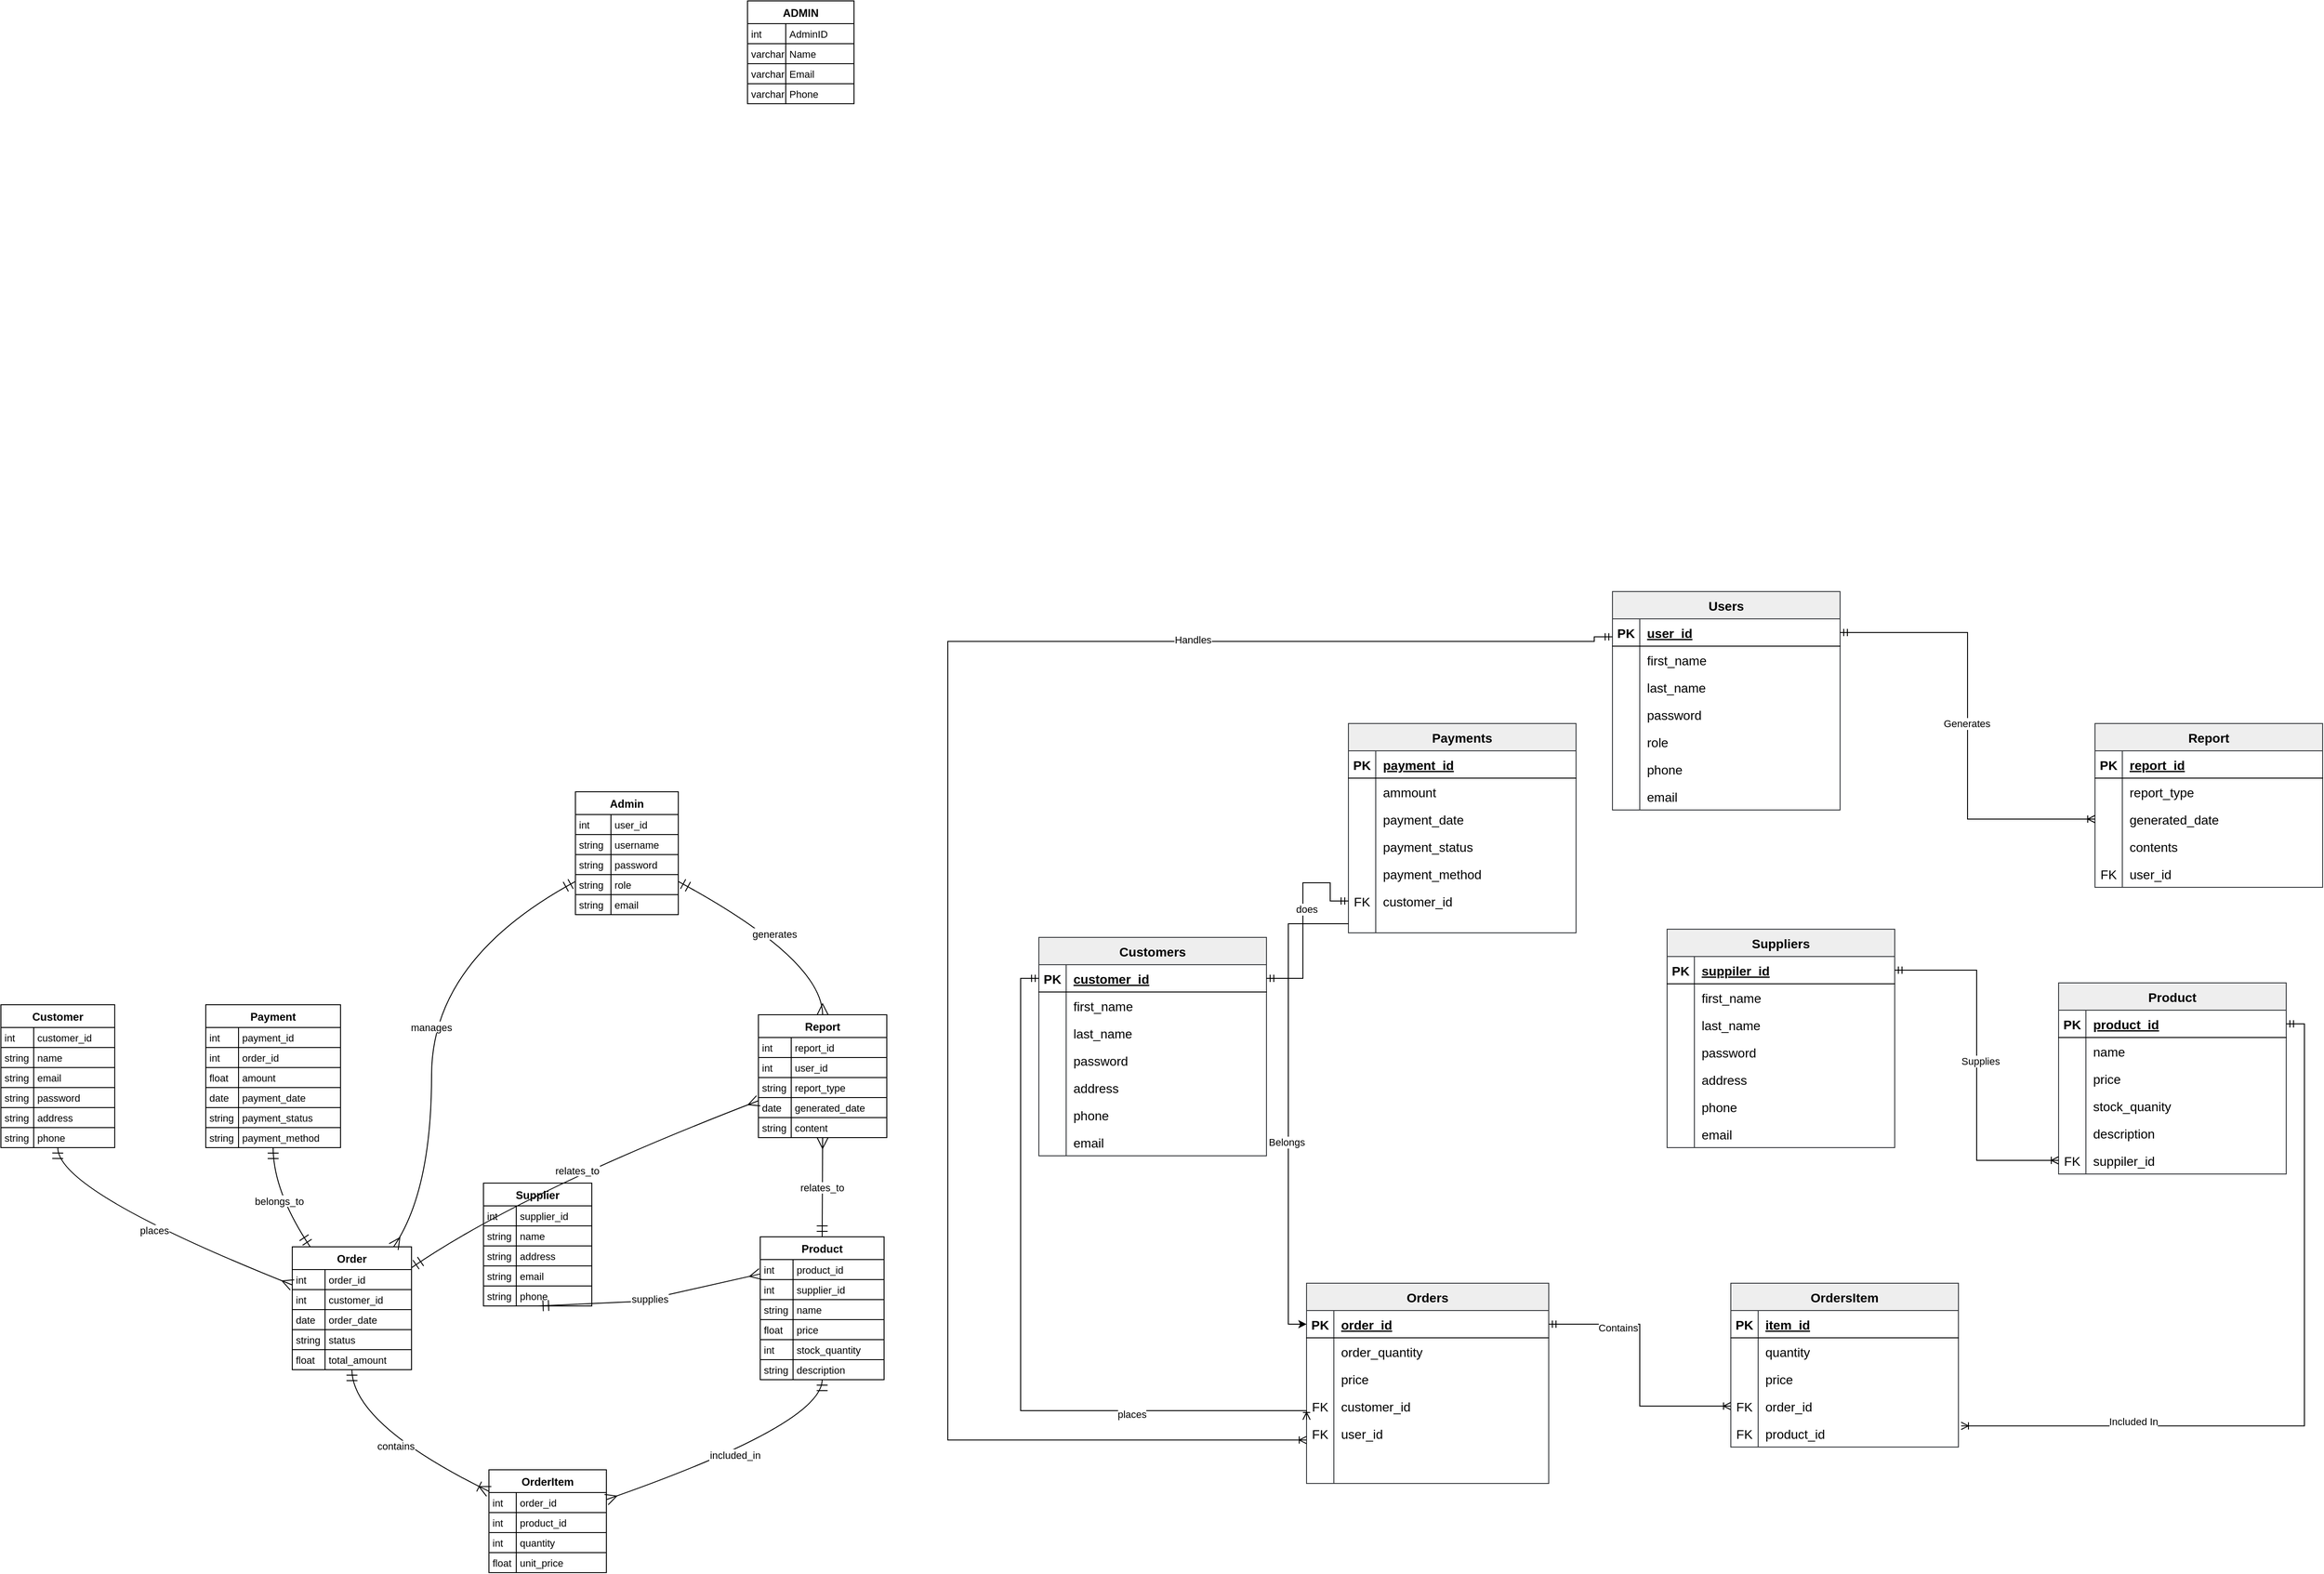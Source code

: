 <mxfile version="25.0.3">
  <diagram name="Page-1" id="ZGtvnsz0jv0aGfnBbfZy">
    <mxGraphModel dx="1895" dy="1027" grid="1" gridSize="10" guides="1" tooltips="1" connect="1" arrows="1" fold="1" page="1" pageScale="1" pageWidth="827" pageHeight="1169" math="0" shadow="0">
      <root>
        <mxCell id="0" />
        <mxCell id="1" parent="0" />
        <mxCell id="7ncmW5lJr1daxvioZh1j-31" value="ADMIN" style="shape=table;startSize=25;container=1;collapsible=0;childLayout=tableLayout;fixedRows=1;rowLines=1;fontStyle=1;align=center;resizeLast=1;" vertex="1" parent="1">
          <mxGeometry x="1040" y="541" width="117" height="113" as="geometry" />
        </mxCell>
        <mxCell id="7ncmW5lJr1daxvioZh1j-32" style="shape=tableRow;horizontal=0;startSize=0;swimlaneHead=0;swimlaneBody=0;fillColor=none;collapsible=0;dropTarget=0;points=[[0,0.5],[1,0.5]];portConstraint=eastwest;top=0;left=0;right=0;bottom=0;" vertex="1" parent="7ncmW5lJr1daxvioZh1j-31">
          <mxGeometry y="25" width="117" height="22" as="geometry" />
        </mxCell>
        <mxCell id="7ncmW5lJr1daxvioZh1j-33" value="int" style="shape=partialRectangle;connectable=0;fillColor=none;top=0;left=0;bottom=0;right=0;align=left;spacingLeft=2;overflow=hidden;fontSize=11;" vertex="1" parent="7ncmW5lJr1daxvioZh1j-32">
          <mxGeometry width="42" height="22" as="geometry">
            <mxRectangle width="42" height="22" as="alternateBounds" />
          </mxGeometry>
        </mxCell>
        <mxCell id="7ncmW5lJr1daxvioZh1j-34" value="AdminID" style="shape=partialRectangle;connectable=0;fillColor=none;top=0;left=0;bottom=0;right=0;align=left;spacingLeft=2;overflow=hidden;fontSize=11;" vertex="1" parent="7ncmW5lJr1daxvioZh1j-32">
          <mxGeometry x="42" width="75" height="22" as="geometry">
            <mxRectangle width="75" height="22" as="alternateBounds" />
          </mxGeometry>
        </mxCell>
        <mxCell id="7ncmW5lJr1daxvioZh1j-35" style="shape=tableRow;horizontal=0;startSize=0;swimlaneHead=0;swimlaneBody=0;fillColor=none;collapsible=0;dropTarget=0;points=[[0,0.5],[1,0.5]];portConstraint=eastwest;top=0;left=0;right=0;bottom=0;" vertex="1" parent="7ncmW5lJr1daxvioZh1j-31">
          <mxGeometry y="47" width="117" height="22" as="geometry" />
        </mxCell>
        <mxCell id="7ncmW5lJr1daxvioZh1j-36" value="varchar" style="shape=partialRectangle;connectable=0;fillColor=none;top=0;left=0;bottom=0;right=0;align=left;spacingLeft=2;overflow=hidden;fontSize=11;" vertex="1" parent="7ncmW5lJr1daxvioZh1j-35">
          <mxGeometry width="42" height="22" as="geometry">
            <mxRectangle width="42" height="22" as="alternateBounds" />
          </mxGeometry>
        </mxCell>
        <mxCell id="7ncmW5lJr1daxvioZh1j-37" value="Name" style="shape=partialRectangle;connectable=0;fillColor=none;top=0;left=0;bottom=0;right=0;align=left;spacingLeft=2;overflow=hidden;fontSize=11;" vertex="1" parent="7ncmW5lJr1daxvioZh1j-35">
          <mxGeometry x="42" width="75" height="22" as="geometry">
            <mxRectangle width="75" height="22" as="alternateBounds" />
          </mxGeometry>
        </mxCell>
        <mxCell id="7ncmW5lJr1daxvioZh1j-38" style="shape=tableRow;horizontal=0;startSize=0;swimlaneHead=0;swimlaneBody=0;fillColor=none;collapsible=0;dropTarget=0;points=[[0,0.5],[1,0.5]];portConstraint=eastwest;top=0;left=0;right=0;bottom=0;" vertex="1" parent="7ncmW5lJr1daxvioZh1j-31">
          <mxGeometry y="69" width="117" height="22" as="geometry" />
        </mxCell>
        <mxCell id="7ncmW5lJr1daxvioZh1j-39" value="varchar" style="shape=partialRectangle;connectable=0;fillColor=none;top=0;left=0;bottom=0;right=0;align=left;spacingLeft=2;overflow=hidden;fontSize=11;" vertex="1" parent="7ncmW5lJr1daxvioZh1j-38">
          <mxGeometry width="42" height="22" as="geometry">
            <mxRectangle width="42" height="22" as="alternateBounds" />
          </mxGeometry>
        </mxCell>
        <mxCell id="7ncmW5lJr1daxvioZh1j-40" value="Email" style="shape=partialRectangle;connectable=0;fillColor=none;top=0;left=0;bottom=0;right=0;align=left;spacingLeft=2;overflow=hidden;fontSize=11;" vertex="1" parent="7ncmW5lJr1daxvioZh1j-38">
          <mxGeometry x="42" width="75" height="22" as="geometry">
            <mxRectangle width="75" height="22" as="alternateBounds" />
          </mxGeometry>
        </mxCell>
        <mxCell id="7ncmW5lJr1daxvioZh1j-41" style="shape=tableRow;horizontal=0;startSize=0;swimlaneHead=0;swimlaneBody=0;fillColor=none;collapsible=0;dropTarget=0;points=[[0,0.5],[1,0.5]];portConstraint=eastwest;top=0;left=0;right=0;bottom=0;" vertex="1" parent="7ncmW5lJr1daxvioZh1j-31">
          <mxGeometry y="91" width="117" height="22" as="geometry" />
        </mxCell>
        <mxCell id="7ncmW5lJr1daxvioZh1j-42" value="varchar" style="shape=partialRectangle;connectable=0;fillColor=none;top=0;left=0;bottom=0;right=0;align=left;spacingLeft=2;overflow=hidden;fontSize=11;" vertex="1" parent="7ncmW5lJr1daxvioZh1j-41">
          <mxGeometry width="42" height="22" as="geometry">
            <mxRectangle width="42" height="22" as="alternateBounds" />
          </mxGeometry>
        </mxCell>
        <mxCell id="7ncmW5lJr1daxvioZh1j-43" value="Phone" style="shape=partialRectangle;connectable=0;fillColor=none;top=0;left=0;bottom=0;right=0;align=left;spacingLeft=2;overflow=hidden;fontSize=11;" vertex="1" parent="7ncmW5lJr1daxvioZh1j-41">
          <mxGeometry x="42" width="75" height="22" as="geometry">
            <mxRectangle width="75" height="22" as="alternateBounds" />
          </mxGeometry>
        </mxCell>
        <mxCell id="7ncmW5lJr1daxvioZh1j-302" value="Customers" style="shape=table;startSize=30;container=1;collapsible=1;childLayout=tableLayout;fixedRows=1;rowLines=0;fontStyle=1;align=center;resizeLast=1;fillColor=#eeeeee;strokeColor=#36393d;fontSize=14;" vertex="1" parent="1">
          <mxGeometry x="1360" y="1570" width="250" height="240" as="geometry" />
        </mxCell>
        <mxCell id="7ncmW5lJr1daxvioZh1j-303" value="" style="shape=partialRectangle;collapsible=0;dropTarget=0;pointerEvents=0;fillColor=none;points=[[0,0.5],[1,0.5]];portConstraint=eastwest;top=0;left=0;right=0;bottom=1;fontSize=14;" vertex="1" parent="7ncmW5lJr1daxvioZh1j-302">
          <mxGeometry y="30" width="250" height="30" as="geometry" />
        </mxCell>
        <mxCell id="7ncmW5lJr1daxvioZh1j-304" value="PK" style="shape=partialRectangle;overflow=hidden;connectable=0;fillColor=none;top=0;left=0;bottom=0;right=0;fontStyle=1;fontSize=14;" vertex="1" parent="7ncmW5lJr1daxvioZh1j-303">
          <mxGeometry width="30" height="30" as="geometry">
            <mxRectangle width="30" height="30" as="alternateBounds" />
          </mxGeometry>
        </mxCell>
        <mxCell id="7ncmW5lJr1daxvioZh1j-305" value="customer_id" style="shape=partialRectangle;overflow=hidden;connectable=0;fillColor=none;top=0;left=0;bottom=0;right=0;align=left;spacingLeft=6;fontStyle=5;fontSize=14;" vertex="1" parent="7ncmW5lJr1daxvioZh1j-303">
          <mxGeometry x="30" width="220" height="30" as="geometry">
            <mxRectangle width="220" height="30" as="alternateBounds" />
          </mxGeometry>
        </mxCell>
        <mxCell id="7ncmW5lJr1daxvioZh1j-306" value="" style="shape=partialRectangle;collapsible=0;dropTarget=0;pointerEvents=0;fillColor=none;points=[[0,0.5],[1,0.5]];portConstraint=eastwest;top=0;left=0;right=0;bottom=0;fontSize=14;" vertex="1" parent="7ncmW5lJr1daxvioZh1j-302">
          <mxGeometry y="60" width="250" height="30" as="geometry" />
        </mxCell>
        <mxCell id="7ncmW5lJr1daxvioZh1j-307" value="" style="shape=partialRectangle;overflow=hidden;connectable=0;fillColor=none;top=0;left=0;bottom=0;right=0;fontSize=14;" vertex="1" parent="7ncmW5lJr1daxvioZh1j-306">
          <mxGeometry width="30" height="30" as="geometry">
            <mxRectangle width="30" height="30" as="alternateBounds" />
          </mxGeometry>
        </mxCell>
        <mxCell id="7ncmW5lJr1daxvioZh1j-308" value="first_name" style="shape=partialRectangle;overflow=hidden;connectable=0;fillColor=none;top=0;left=0;bottom=0;right=0;align=left;spacingLeft=6;fontSize=14;" vertex="1" parent="7ncmW5lJr1daxvioZh1j-306">
          <mxGeometry x="30" width="220" height="30" as="geometry">
            <mxRectangle width="220" height="30" as="alternateBounds" />
          </mxGeometry>
        </mxCell>
        <mxCell id="7ncmW5lJr1daxvioZh1j-309" value="" style="shape=partialRectangle;collapsible=0;dropTarget=0;pointerEvents=0;fillColor=none;points=[[0,0.5],[1,0.5]];portConstraint=eastwest;top=0;left=0;right=0;bottom=0;fontSize=14;" vertex="1" parent="7ncmW5lJr1daxvioZh1j-302">
          <mxGeometry y="90" width="250" height="30" as="geometry" />
        </mxCell>
        <mxCell id="7ncmW5lJr1daxvioZh1j-310" value="" style="shape=partialRectangle;overflow=hidden;connectable=0;fillColor=none;top=0;left=0;bottom=0;right=0;fontSize=14;" vertex="1" parent="7ncmW5lJr1daxvioZh1j-309">
          <mxGeometry width="30" height="30" as="geometry">
            <mxRectangle width="30" height="30" as="alternateBounds" />
          </mxGeometry>
        </mxCell>
        <mxCell id="7ncmW5lJr1daxvioZh1j-311" value="last_name" style="shape=partialRectangle;overflow=hidden;connectable=0;fillColor=none;top=0;left=0;bottom=0;right=0;align=left;spacingLeft=6;fontSize=14;" vertex="1" parent="7ncmW5lJr1daxvioZh1j-309">
          <mxGeometry x="30" width="220" height="30" as="geometry">
            <mxRectangle width="220" height="30" as="alternateBounds" />
          </mxGeometry>
        </mxCell>
        <mxCell id="7ncmW5lJr1daxvioZh1j-312" value="" style="shape=partialRectangle;collapsible=0;dropTarget=0;pointerEvents=0;fillColor=none;points=[[0,0.5],[1,0.5]];portConstraint=eastwest;top=0;left=0;right=0;bottom=0;fontSize=14;" vertex="1" parent="7ncmW5lJr1daxvioZh1j-302">
          <mxGeometry y="120" width="250" height="30" as="geometry" />
        </mxCell>
        <mxCell id="7ncmW5lJr1daxvioZh1j-313" value="" style="shape=partialRectangle;overflow=hidden;connectable=0;fillColor=none;top=0;left=0;bottom=0;right=0;fontSize=14;" vertex="1" parent="7ncmW5lJr1daxvioZh1j-312">
          <mxGeometry width="30" height="30" as="geometry">
            <mxRectangle width="30" height="30" as="alternateBounds" />
          </mxGeometry>
        </mxCell>
        <mxCell id="7ncmW5lJr1daxvioZh1j-314" value="password" style="shape=partialRectangle;overflow=hidden;connectable=0;fillColor=none;top=0;left=0;bottom=0;right=0;align=left;spacingLeft=6;fontSize=14;" vertex="1" parent="7ncmW5lJr1daxvioZh1j-312">
          <mxGeometry x="30" width="220" height="30" as="geometry">
            <mxRectangle width="220" height="30" as="alternateBounds" />
          </mxGeometry>
        </mxCell>
        <mxCell id="7ncmW5lJr1daxvioZh1j-315" value="" style="shape=partialRectangle;collapsible=0;dropTarget=0;pointerEvents=0;fillColor=none;points=[[0,0.5],[1,0.5]];portConstraint=eastwest;top=0;left=0;right=0;bottom=0;fontSize=14;" vertex="1" parent="7ncmW5lJr1daxvioZh1j-302">
          <mxGeometry y="150" width="250" height="30" as="geometry" />
        </mxCell>
        <mxCell id="7ncmW5lJr1daxvioZh1j-316" value="" style="shape=partialRectangle;overflow=hidden;connectable=0;fillColor=none;top=0;left=0;bottom=0;right=0;fontSize=14;" vertex="1" parent="7ncmW5lJr1daxvioZh1j-315">
          <mxGeometry width="30" height="30" as="geometry">
            <mxRectangle width="30" height="30" as="alternateBounds" />
          </mxGeometry>
        </mxCell>
        <mxCell id="7ncmW5lJr1daxvioZh1j-317" value="address" style="shape=partialRectangle;overflow=hidden;connectable=0;fillColor=none;top=0;left=0;bottom=0;right=0;align=left;spacingLeft=6;fontSize=14;" vertex="1" parent="7ncmW5lJr1daxvioZh1j-315">
          <mxGeometry x="30" width="220" height="30" as="geometry">
            <mxRectangle width="220" height="30" as="alternateBounds" />
          </mxGeometry>
        </mxCell>
        <mxCell id="7ncmW5lJr1daxvioZh1j-318" value="" style="shape=partialRectangle;collapsible=0;dropTarget=0;pointerEvents=0;fillColor=none;points=[[0,0.5],[1,0.5]];portConstraint=eastwest;top=0;left=0;right=0;bottom=0;fontSize=14;" vertex="1" parent="7ncmW5lJr1daxvioZh1j-302">
          <mxGeometry y="180" width="250" height="30" as="geometry" />
        </mxCell>
        <mxCell id="7ncmW5lJr1daxvioZh1j-319" value="" style="shape=partialRectangle;overflow=hidden;connectable=0;fillColor=none;top=0;left=0;bottom=0;right=0;fontSize=14;" vertex="1" parent="7ncmW5lJr1daxvioZh1j-318">
          <mxGeometry width="30" height="30" as="geometry">
            <mxRectangle width="30" height="30" as="alternateBounds" />
          </mxGeometry>
        </mxCell>
        <mxCell id="7ncmW5lJr1daxvioZh1j-320" value="phone" style="shape=partialRectangle;overflow=hidden;connectable=0;fillColor=none;top=0;left=0;bottom=0;right=0;align=left;spacingLeft=6;fontSize=14;" vertex="1" parent="7ncmW5lJr1daxvioZh1j-318">
          <mxGeometry x="30" width="220" height="30" as="geometry">
            <mxRectangle width="220" height="30" as="alternateBounds" />
          </mxGeometry>
        </mxCell>
        <mxCell id="7ncmW5lJr1daxvioZh1j-321" value="" style="shape=partialRectangle;collapsible=0;dropTarget=0;pointerEvents=0;fillColor=none;points=[[0,0.5],[1,0.5]];portConstraint=eastwest;top=0;left=0;right=0;bottom=0;fontSize=14;" vertex="1" parent="7ncmW5lJr1daxvioZh1j-302">
          <mxGeometry y="210" width="250" height="30" as="geometry" />
        </mxCell>
        <mxCell id="7ncmW5lJr1daxvioZh1j-322" value="" style="shape=partialRectangle;overflow=hidden;connectable=0;fillColor=none;top=0;left=0;bottom=0;right=0;fontSize=14;" vertex="1" parent="7ncmW5lJr1daxvioZh1j-321">
          <mxGeometry width="30" height="30" as="geometry">
            <mxRectangle width="30" height="30" as="alternateBounds" />
          </mxGeometry>
        </mxCell>
        <mxCell id="7ncmW5lJr1daxvioZh1j-323" value="email" style="shape=partialRectangle;overflow=hidden;connectable=0;fillColor=none;top=0;left=0;bottom=0;right=0;align=left;spacingLeft=6;fontSize=14;" vertex="1" parent="7ncmW5lJr1daxvioZh1j-321">
          <mxGeometry x="30" width="220" height="30" as="geometry">
            <mxRectangle width="220" height="30" as="alternateBounds" />
          </mxGeometry>
        </mxCell>
        <mxCell id="7ncmW5lJr1daxvioZh1j-158" value="Customer" style="shape=table;startSize=25;container=1;collapsible=0;childLayout=tableLayout;fixedRows=1;rowLines=1;fontStyle=1;align=center;resizeLast=1;" vertex="1" parent="1">
          <mxGeometry x="220" y="1644" width="125" height="157" as="geometry" />
        </mxCell>
        <mxCell id="7ncmW5lJr1daxvioZh1j-159" style="shape=tableRow;horizontal=0;startSize=0;swimlaneHead=0;swimlaneBody=0;fillColor=none;collapsible=0;dropTarget=0;points=[[0,0.5],[1,0.5]];portConstraint=eastwest;top=0;left=0;right=0;bottom=0;" vertex="1" parent="7ncmW5lJr1daxvioZh1j-158">
          <mxGeometry y="25" width="125" height="22" as="geometry" />
        </mxCell>
        <mxCell id="7ncmW5lJr1daxvioZh1j-160" value="int" style="shape=partialRectangle;connectable=0;fillColor=none;top=0;left=0;bottom=0;right=0;align=left;spacingLeft=2;overflow=hidden;fontSize=11;" vertex="1" parent="7ncmW5lJr1daxvioZh1j-159">
          <mxGeometry width="36" height="22" as="geometry">
            <mxRectangle width="36" height="22" as="alternateBounds" />
          </mxGeometry>
        </mxCell>
        <mxCell id="7ncmW5lJr1daxvioZh1j-161" value="customer_id" style="shape=partialRectangle;connectable=0;fillColor=none;top=0;left=0;bottom=0;right=0;align=left;spacingLeft=2;overflow=hidden;fontSize=11;" vertex="1" parent="7ncmW5lJr1daxvioZh1j-159">
          <mxGeometry x="36" width="89" height="22" as="geometry">
            <mxRectangle width="89" height="22" as="alternateBounds" />
          </mxGeometry>
        </mxCell>
        <mxCell id="7ncmW5lJr1daxvioZh1j-162" style="shape=tableRow;horizontal=0;startSize=0;swimlaneHead=0;swimlaneBody=0;fillColor=none;collapsible=0;dropTarget=0;points=[[0,0.5],[1,0.5]];portConstraint=eastwest;top=0;left=0;right=0;bottom=0;" vertex="1" parent="7ncmW5lJr1daxvioZh1j-158">
          <mxGeometry y="47" width="125" height="22" as="geometry" />
        </mxCell>
        <mxCell id="7ncmW5lJr1daxvioZh1j-163" value="string" style="shape=partialRectangle;connectable=0;fillColor=none;top=0;left=0;bottom=0;right=0;align=left;spacingLeft=2;overflow=hidden;fontSize=11;" vertex="1" parent="7ncmW5lJr1daxvioZh1j-162">
          <mxGeometry width="36" height="22" as="geometry">
            <mxRectangle width="36" height="22" as="alternateBounds" />
          </mxGeometry>
        </mxCell>
        <mxCell id="7ncmW5lJr1daxvioZh1j-164" value="name" style="shape=partialRectangle;connectable=0;fillColor=none;top=0;left=0;bottom=0;right=0;align=left;spacingLeft=2;overflow=hidden;fontSize=11;" vertex="1" parent="7ncmW5lJr1daxvioZh1j-162">
          <mxGeometry x="36" width="89" height="22" as="geometry">
            <mxRectangle width="89" height="22" as="alternateBounds" />
          </mxGeometry>
        </mxCell>
        <mxCell id="7ncmW5lJr1daxvioZh1j-165" style="shape=tableRow;horizontal=0;startSize=0;swimlaneHead=0;swimlaneBody=0;fillColor=none;collapsible=0;dropTarget=0;points=[[0,0.5],[1,0.5]];portConstraint=eastwest;top=0;left=0;right=0;bottom=0;" vertex="1" parent="7ncmW5lJr1daxvioZh1j-158">
          <mxGeometry y="69" width="125" height="22" as="geometry" />
        </mxCell>
        <mxCell id="7ncmW5lJr1daxvioZh1j-166" value="string" style="shape=partialRectangle;connectable=0;fillColor=none;top=0;left=0;bottom=0;right=0;align=left;spacingLeft=2;overflow=hidden;fontSize=11;" vertex="1" parent="7ncmW5lJr1daxvioZh1j-165">
          <mxGeometry width="36" height="22" as="geometry">
            <mxRectangle width="36" height="22" as="alternateBounds" />
          </mxGeometry>
        </mxCell>
        <mxCell id="7ncmW5lJr1daxvioZh1j-167" value="email" style="shape=partialRectangle;connectable=0;fillColor=none;top=0;left=0;bottom=0;right=0;align=left;spacingLeft=2;overflow=hidden;fontSize=11;" vertex="1" parent="7ncmW5lJr1daxvioZh1j-165">
          <mxGeometry x="36" width="89" height="22" as="geometry">
            <mxRectangle width="89" height="22" as="alternateBounds" />
          </mxGeometry>
        </mxCell>
        <mxCell id="7ncmW5lJr1daxvioZh1j-168" style="shape=tableRow;horizontal=0;startSize=0;swimlaneHead=0;swimlaneBody=0;fillColor=none;collapsible=0;dropTarget=0;points=[[0,0.5],[1,0.5]];portConstraint=eastwest;top=0;left=0;right=0;bottom=0;" vertex="1" parent="7ncmW5lJr1daxvioZh1j-158">
          <mxGeometry y="91" width="125" height="22" as="geometry" />
        </mxCell>
        <mxCell id="7ncmW5lJr1daxvioZh1j-169" value="string" style="shape=partialRectangle;connectable=0;fillColor=none;top=0;left=0;bottom=0;right=0;align=left;spacingLeft=2;overflow=hidden;fontSize=11;" vertex="1" parent="7ncmW5lJr1daxvioZh1j-168">
          <mxGeometry width="36" height="22" as="geometry">
            <mxRectangle width="36" height="22" as="alternateBounds" />
          </mxGeometry>
        </mxCell>
        <mxCell id="7ncmW5lJr1daxvioZh1j-170" value="password" style="shape=partialRectangle;connectable=0;fillColor=none;top=0;left=0;bottom=0;right=0;align=left;spacingLeft=2;overflow=hidden;fontSize=11;" vertex="1" parent="7ncmW5lJr1daxvioZh1j-168">
          <mxGeometry x="36" width="89" height="22" as="geometry">
            <mxRectangle width="89" height="22" as="alternateBounds" />
          </mxGeometry>
        </mxCell>
        <mxCell id="7ncmW5lJr1daxvioZh1j-171" style="shape=tableRow;horizontal=0;startSize=0;swimlaneHead=0;swimlaneBody=0;fillColor=none;collapsible=0;dropTarget=0;points=[[0,0.5],[1,0.5]];portConstraint=eastwest;top=0;left=0;right=0;bottom=0;" vertex="1" parent="7ncmW5lJr1daxvioZh1j-158">
          <mxGeometry y="113" width="125" height="22" as="geometry" />
        </mxCell>
        <mxCell id="7ncmW5lJr1daxvioZh1j-172" value="string" style="shape=partialRectangle;connectable=0;fillColor=none;top=0;left=0;bottom=0;right=0;align=left;spacingLeft=2;overflow=hidden;fontSize=11;" vertex="1" parent="7ncmW5lJr1daxvioZh1j-171">
          <mxGeometry width="36" height="22" as="geometry">
            <mxRectangle width="36" height="22" as="alternateBounds" />
          </mxGeometry>
        </mxCell>
        <mxCell id="7ncmW5lJr1daxvioZh1j-173" value="address" style="shape=partialRectangle;connectable=0;fillColor=none;top=0;left=0;bottom=0;right=0;align=left;spacingLeft=2;overflow=hidden;fontSize=11;" vertex="1" parent="7ncmW5lJr1daxvioZh1j-171">
          <mxGeometry x="36" width="89" height="22" as="geometry">
            <mxRectangle width="89" height="22" as="alternateBounds" />
          </mxGeometry>
        </mxCell>
        <mxCell id="7ncmW5lJr1daxvioZh1j-174" style="shape=tableRow;horizontal=0;startSize=0;swimlaneHead=0;swimlaneBody=0;fillColor=none;collapsible=0;dropTarget=0;points=[[0,0.5],[1,0.5]];portConstraint=eastwest;top=0;left=0;right=0;bottom=0;" vertex="1" parent="7ncmW5lJr1daxvioZh1j-158">
          <mxGeometry y="135" width="125" height="22" as="geometry" />
        </mxCell>
        <mxCell id="7ncmW5lJr1daxvioZh1j-175" value="string" style="shape=partialRectangle;connectable=0;fillColor=none;top=0;left=0;bottom=0;right=0;align=left;spacingLeft=2;overflow=hidden;fontSize=11;" vertex="1" parent="7ncmW5lJr1daxvioZh1j-174">
          <mxGeometry width="36" height="22" as="geometry">
            <mxRectangle width="36" height="22" as="alternateBounds" />
          </mxGeometry>
        </mxCell>
        <mxCell id="7ncmW5lJr1daxvioZh1j-176" value="phone" style="shape=partialRectangle;connectable=0;fillColor=none;top=0;left=0;bottom=0;right=0;align=left;spacingLeft=2;overflow=hidden;fontSize=11;" vertex="1" parent="7ncmW5lJr1daxvioZh1j-174">
          <mxGeometry x="36" width="89" height="22" as="geometry">
            <mxRectangle width="89" height="22" as="alternateBounds" />
          </mxGeometry>
        </mxCell>
        <mxCell id="7ncmW5lJr1daxvioZh1j-324" value="Suppliers" style="shape=table;startSize=30;container=1;collapsible=1;childLayout=tableLayout;fixedRows=1;rowLines=0;fontStyle=1;align=center;resizeLast=1;fillColor=#eeeeee;strokeColor=#36393d;fontSize=14;" vertex="1" parent="1">
          <mxGeometry x="2050" y="1561" width="250" height="240" as="geometry" />
        </mxCell>
        <mxCell id="7ncmW5lJr1daxvioZh1j-325" value="" style="shape=partialRectangle;collapsible=0;dropTarget=0;pointerEvents=0;fillColor=none;points=[[0,0.5],[1,0.5]];portConstraint=eastwest;top=0;left=0;right=0;bottom=1;fontSize=14;" vertex="1" parent="7ncmW5lJr1daxvioZh1j-324">
          <mxGeometry y="30" width="250" height="30" as="geometry" />
        </mxCell>
        <mxCell id="7ncmW5lJr1daxvioZh1j-326" value="PK" style="shape=partialRectangle;overflow=hidden;connectable=0;fillColor=none;top=0;left=0;bottom=0;right=0;fontStyle=1;fontSize=14;" vertex="1" parent="7ncmW5lJr1daxvioZh1j-325">
          <mxGeometry width="30" height="30" as="geometry">
            <mxRectangle width="30" height="30" as="alternateBounds" />
          </mxGeometry>
        </mxCell>
        <mxCell id="7ncmW5lJr1daxvioZh1j-327" value="suppiler_id" style="shape=partialRectangle;overflow=hidden;connectable=0;fillColor=none;top=0;left=0;bottom=0;right=0;align=left;spacingLeft=6;fontStyle=5;fontSize=14;" vertex="1" parent="7ncmW5lJr1daxvioZh1j-325">
          <mxGeometry x="30" width="220" height="30" as="geometry">
            <mxRectangle width="220" height="30" as="alternateBounds" />
          </mxGeometry>
        </mxCell>
        <mxCell id="7ncmW5lJr1daxvioZh1j-328" value="" style="shape=partialRectangle;collapsible=0;dropTarget=0;pointerEvents=0;fillColor=none;points=[[0,0.5],[1,0.5]];portConstraint=eastwest;top=0;left=0;right=0;bottom=0;fontSize=14;" vertex="1" parent="7ncmW5lJr1daxvioZh1j-324">
          <mxGeometry y="60" width="250" height="30" as="geometry" />
        </mxCell>
        <mxCell id="7ncmW5lJr1daxvioZh1j-329" value="" style="shape=partialRectangle;overflow=hidden;connectable=0;fillColor=none;top=0;left=0;bottom=0;right=0;fontSize=14;" vertex="1" parent="7ncmW5lJr1daxvioZh1j-328">
          <mxGeometry width="30" height="30" as="geometry">
            <mxRectangle width="30" height="30" as="alternateBounds" />
          </mxGeometry>
        </mxCell>
        <mxCell id="7ncmW5lJr1daxvioZh1j-330" value="first_name" style="shape=partialRectangle;overflow=hidden;connectable=0;fillColor=none;top=0;left=0;bottom=0;right=0;align=left;spacingLeft=6;fontSize=14;" vertex="1" parent="7ncmW5lJr1daxvioZh1j-328">
          <mxGeometry x="30" width="220" height="30" as="geometry">
            <mxRectangle width="220" height="30" as="alternateBounds" />
          </mxGeometry>
        </mxCell>
        <mxCell id="7ncmW5lJr1daxvioZh1j-331" value="" style="shape=partialRectangle;collapsible=0;dropTarget=0;pointerEvents=0;fillColor=none;points=[[0,0.5],[1,0.5]];portConstraint=eastwest;top=0;left=0;right=0;bottom=0;fontSize=14;" vertex="1" parent="7ncmW5lJr1daxvioZh1j-324">
          <mxGeometry y="90" width="250" height="30" as="geometry" />
        </mxCell>
        <mxCell id="7ncmW5lJr1daxvioZh1j-332" value="" style="shape=partialRectangle;overflow=hidden;connectable=0;fillColor=none;top=0;left=0;bottom=0;right=0;fontSize=14;" vertex="1" parent="7ncmW5lJr1daxvioZh1j-331">
          <mxGeometry width="30" height="30" as="geometry">
            <mxRectangle width="30" height="30" as="alternateBounds" />
          </mxGeometry>
        </mxCell>
        <mxCell id="7ncmW5lJr1daxvioZh1j-333" value="last_name" style="shape=partialRectangle;overflow=hidden;connectable=0;fillColor=none;top=0;left=0;bottom=0;right=0;align=left;spacingLeft=6;fontSize=14;" vertex="1" parent="7ncmW5lJr1daxvioZh1j-331">
          <mxGeometry x="30" width="220" height="30" as="geometry">
            <mxRectangle width="220" height="30" as="alternateBounds" />
          </mxGeometry>
        </mxCell>
        <mxCell id="7ncmW5lJr1daxvioZh1j-334" value="" style="shape=partialRectangle;collapsible=0;dropTarget=0;pointerEvents=0;fillColor=none;points=[[0,0.5],[1,0.5]];portConstraint=eastwest;top=0;left=0;right=0;bottom=0;fontSize=14;" vertex="1" parent="7ncmW5lJr1daxvioZh1j-324">
          <mxGeometry y="120" width="250" height="30" as="geometry" />
        </mxCell>
        <mxCell id="7ncmW5lJr1daxvioZh1j-335" value="" style="shape=partialRectangle;overflow=hidden;connectable=0;fillColor=none;top=0;left=0;bottom=0;right=0;fontSize=14;" vertex="1" parent="7ncmW5lJr1daxvioZh1j-334">
          <mxGeometry width="30" height="30" as="geometry">
            <mxRectangle width="30" height="30" as="alternateBounds" />
          </mxGeometry>
        </mxCell>
        <mxCell id="7ncmW5lJr1daxvioZh1j-336" value="password" style="shape=partialRectangle;overflow=hidden;connectable=0;fillColor=none;top=0;left=0;bottom=0;right=0;align=left;spacingLeft=6;fontSize=14;" vertex="1" parent="7ncmW5lJr1daxvioZh1j-334">
          <mxGeometry x="30" width="220" height="30" as="geometry">
            <mxRectangle width="220" height="30" as="alternateBounds" />
          </mxGeometry>
        </mxCell>
        <mxCell id="7ncmW5lJr1daxvioZh1j-337" value="" style="shape=partialRectangle;collapsible=0;dropTarget=0;pointerEvents=0;fillColor=none;points=[[0,0.5],[1,0.5]];portConstraint=eastwest;top=0;left=0;right=0;bottom=0;fontSize=14;" vertex="1" parent="7ncmW5lJr1daxvioZh1j-324">
          <mxGeometry y="150" width="250" height="30" as="geometry" />
        </mxCell>
        <mxCell id="7ncmW5lJr1daxvioZh1j-338" value="" style="shape=partialRectangle;overflow=hidden;connectable=0;fillColor=none;top=0;left=0;bottom=0;right=0;fontSize=14;" vertex="1" parent="7ncmW5lJr1daxvioZh1j-337">
          <mxGeometry width="30" height="30" as="geometry">
            <mxRectangle width="30" height="30" as="alternateBounds" />
          </mxGeometry>
        </mxCell>
        <mxCell id="7ncmW5lJr1daxvioZh1j-339" value="address" style="shape=partialRectangle;overflow=hidden;connectable=0;fillColor=none;top=0;left=0;bottom=0;right=0;align=left;spacingLeft=6;fontSize=14;" vertex="1" parent="7ncmW5lJr1daxvioZh1j-337">
          <mxGeometry x="30" width="220" height="30" as="geometry">
            <mxRectangle width="220" height="30" as="alternateBounds" />
          </mxGeometry>
        </mxCell>
        <mxCell id="7ncmW5lJr1daxvioZh1j-340" value="" style="shape=partialRectangle;collapsible=0;dropTarget=0;pointerEvents=0;fillColor=none;points=[[0,0.5],[1,0.5]];portConstraint=eastwest;top=0;left=0;right=0;bottom=0;fontSize=14;" vertex="1" parent="7ncmW5lJr1daxvioZh1j-324">
          <mxGeometry y="180" width="250" height="30" as="geometry" />
        </mxCell>
        <mxCell id="7ncmW5lJr1daxvioZh1j-341" value="" style="shape=partialRectangle;overflow=hidden;connectable=0;fillColor=none;top=0;left=0;bottom=0;right=0;fontSize=14;" vertex="1" parent="7ncmW5lJr1daxvioZh1j-340">
          <mxGeometry width="30" height="30" as="geometry">
            <mxRectangle width="30" height="30" as="alternateBounds" />
          </mxGeometry>
        </mxCell>
        <mxCell id="7ncmW5lJr1daxvioZh1j-342" value="phone" style="shape=partialRectangle;overflow=hidden;connectable=0;fillColor=none;top=0;left=0;bottom=0;right=0;align=left;spacingLeft=6;fontSize=14;" vertex="1" parent="7ncmW5lJr1daxvioZh1j-340">
          <mxGeometry x="30" width="220" height="30" as="geometry">
            <mxRectangle width="220" height="30" as="alternateBounds" />
          </mxGeometry>
        </mxCell>
        <mxCell id="7ncmW5lJr1daxvioZh1j-343" value="" style="shape=partialRectangle;collapsible=0;dropTarget=0;pointerEvents=0;fillColor=none;points=[[0,0.5],[1,0.5]];portConstraint=eastwest;top=0;left=0;right=0;bottom=0;fontSize=14;" vertex="1" parent="7ncmW5lJr1daxvioZh1j-324">
          <mxGeometry y="210" width="250" height="30" as="geometry" />
        </mxCell>
        <mxCell id="7ncmW5lJr1daxvioZh1j-344" value="" style="shape=partialRectangle;overflow=hidden;connectable=0;fillColor=none;top=0;left=0;bottom=0;right=0;fontSize=14;" vertex="1" parent="7ncmW5lJr1daxvioZh1j-343">
          <mxGeometry width="30" height="30" as="geometry">
            <mxRectangle width="30" height="30" as="alternateBounds" />
          </mxGeometry>
        </mxCell>
        <mxCell id="7ncmW5lJr1daxvioZh1j-345" value="email" style="shape=partialRectangle;overflow=hidden;connectable=0;fillColor=none;top=0;left=0;bottom=0;right=0;align=left;spacingLeft=6;fontSize=14;" vertex="1" parent="7ncmW5lJr1daxvioZh1j-343">
          <mxGeometry x="30" width="220" height="30" as="geometry">
            <mxRectangle width="220" height="30" as="alternateBounds" />
          </mxGeometry>
        </mxCell>
        <mxCell id="7ncmW5lJr1daxvioZh1j-177" value="Order" style="shape=table;startSize=25;container=1;collapsible=0;childLayout=tableLayout;fixedRows=1;rowLines=1;fontStyle=1;align=center;resizeLast=1;" vertex="1" parent="1">
          <mxGeometry x="540" y="1910" width="131" height="135" as="geometry" />
        </mxCell>
        <mxCell id="7ncmW5lJr1daxvioZh1j-178" style="shape=tableRow;horizontal=0;startSize=0;swimlaneHead=0;swimlaneBody=0;fillColor=none;collapsible=0;dropTarget=0;points=[[0,0.5],[1,0.5]];portConstraint=eastwest;top=0;left=0;right=0;bottom=0;" vertex="1" parent="7ncmW5lJr1daxvioZh1j-177">
          <mxGeometry y="25" width="131" height="22" as="geometry" />
        </mxCell>
        <mxCell id="7ncmW5lJr1daxvioZh1j-179" value="int" style="shape=partialRectangle;connectable=0;fillColor=none;top=0;left=0;bottom=0;right=0;align=left;spacingLeft=2;overflow=hidden;fontSize=11;" vertex="1" parent="7ncmW5lJr1daxvioZh1j-178">
          <mxGeometry width="36" height="22" as="geometry">
            <mxRectangle width="36" height="22" as="alternateBounds" />
          </mxGeometry>
        </mxCell>
        <mxCell id="7ncmW5lJr1daxvioZh1j-180" value="order_id" style="shape=partialRectangle;connectable=0;fillColor=none;top=0;left=0;bottom=0;right=0;align=left;spacingLeft=2;overflow=hidden;fontSize=11;" vertex="1" parent="7ncmW5lJr1daxvioZh1j-178">
          <mxGeometry x="36" width="95" height="22" as="geometry">
            <mxRectangle width="95" height="22" as="alternateBounds" />
          </mxGeometry>
        </mxCell>
        <mxCell id="7ncmW5lJr1daxvioZh1j-181" style="shape=tableRow;horizontal=0;startSize=0;swimlaneHead=0;swimlaneBody=0;fillColor=none;collapsible=0;dropTarget=0;points=[[0,0.5],[1,0.5]];portConstraint=eastwest;top=0;left=0;right=0;bottom=0;" vertex="1" parent="7ncmW5lJr1daxvioZh1j-177">
          <mxGeometry y="47" width="131" height="22" as="geometry" />
        </mxCell>
        <mxCell id="7ncmW5lJr1daxvioZh1j-182" value="int" style="shape=partialRectangle;connectable=0;fillColor=none;top=0;left=0;bottom=0;right=0;align=left;spacingLeft=2;overflow=hidden;fontSize=11;" vertex="1" parent="7ncmW5lJr1daxvioZh1j-181">
          <mxGeometry width="36" height="22" as="geometry">
            <mxRectangle width="36" height="22" as="alternateBounds" />
          </mxGeometry>
        </mxCell>
        <mxCell id="7ncmW5lJr1daxvioZh1j-183" value="customer_id" style="shape=partialRectangle;connectable=0;fillColor=none;top=0;left=0;bottom=0;right=0;align=left;spacingLeft=2;overflow=hidden;fontSize=11;" vertex="1" parent="7ncmW5lJr1daxvioZh1j-181">
          <mxGeometry x="36" width="95" height="22" as="geometry">
            <mxRectangle width="95" height="22" as="alternateBounds" />
          </mxGeometry>
        </mxCell>
        <mxCell id="7ncmW5lJr1daxvioZh1j-184" style="shape=tableRow;horizontal=0;startSize=0;swimlaneHead=0;swimlaneBody=0;fillColor=none;collapsible=0;dropTarget=0;points=[[0,0.5],[1,0.5]];portConstraint=eastwest;top=0;left=0;right=0;bottom=0;" vertex="1" parent="7ncmW5lJr1daxvioZh1j-177">
          <mxGeometry y="69" width="131" height="22" as="geometry" />
        </mxCell>
        <mxCell id="7ncmW5lJr1daxvioZh1j-185" value="date" style="shape=partialRectangle;connectable=0;fillColor=none;top=0;left=0;bottom=0;right=0;align=left;spacingLeft=2;overflow=hidden;fontSize=11;" vertex="1" parent="7ncmW5lJr1daxvioZh1j-184">
          <mxGeometry width="36" height="22" as="geometry">
            <mxRectangle width="36" height="22" as="alternateBounds" />
          </mxGeometry>
        </mxCell>
        <mxCell id="7ncmW5lJr1daxvioZh1j-186" value="order_date" style="shape=partialRectangle;connectable=0;fillColor=none;top=0;left=0;bottom=0;right=0;align=left;spacingLeft=2;overflow=hidden;fontSize=11;" vertex="1" parent="7ncmW5lJr1daxvioZh1j-184">
          <mxGeometry x="36" width="95" height="22" as="geometry">
            <mxRectangle width="95" height="22" as="alternateBounds" />
          </mxGeometry>
        </mxCell>
        <mxCell id="7ncmW5lJr1daxvioZh1j-187" style="shape=tableRow;horizontal=0;startSize=0;swimlaneHead=0;swimlaneBody=0;fillColor=none;collapsible=0;dropTarget=0;points=[[0,0.5],[1,0.5]];portConstraint=eastwest;top=0;left=0;right=0;bottom=0;" vertex="1" parent="7ncmW5lJr1daxvioZh1j-177">
          <mxGeometry y="91" width="131" height="22" as="geometry" />
        </mxCell>
        <mxCell id="7ncmW5lJr1daxvioZh1j-188" value="string" style="shape=partialRectangle;connectable=0;fillColor=none;top=0;left=0;bottom=0;right=0;align=left;spacingLeft=2;overflow=hidden;fontSize=11;" vertex="1" parent="7ncmW5lJr1daxvioZh1j-187">
          <mxGeometry width="36" height="22" as="geometry">
            <mxRectangle width="36" height="22" as="alternateBounds" />
          </mxGeometry>
        </mxCell>
        <mxCell id="7ncmW5lJr1daxvioZh1j-189" value="status" style="shape=partialRectangle;connectable=0;fillColor=none;top=0;left=0;bottom=0;right=0;align=left;spacingLeft=2;overflow=hidden;fontSize=11;" vertex="1" parent="7ncmW5lJr1daxvioZh1j-187">
          <mxGeometry x="36" width="95" height="22" as="geometry">
            <mxRectangle width="95" height="22" as="alternateBounds" />
          </mxGeometry>
        </mxCell>
        <mxCell id="7ncmW5lJr1daxvioZh1j-190" style="shape=tableRow;horizontal=0;startSize=0;swimlaneHead=0;swimlaneBody=0;fillColor=none;collapsible=0;dropTarget=0;points=[[0,0.5],[1,0.5]];portConstraint=eastwest;top=0;left=0;right=0;bottom=0;" vertex="1" parent="7ncmW5lJr1daxvioZh1j-177">
          <mxGeometry y="113" width="131" height="22" as="geometry" />
        </mxCell>
        <mxCell id="7ncmW5lJr1daxvioZh1j-191" value="float" style="shape=partialRectangle;connectable=0;fillColor=none;top=0;left=0;bottom=0;right=0;align=left;spacingLeft=2;overflow=hidden;fontSize=11;" vertex="1" parent="7ncmW5lJr1daxvioZh1j-190">
          <mxGeometry width="36" height="22" as="geometry">
            <mxRectangle width="36" height="22" as="alternateBounds" />
          </mxGeometry>
        </mxCell>
        <mxCell id="7ncmW5lJr1daxvioZh1j-192" value="total_amount" style="shape=partialRectangle;connectable=0;fillColor=none;top=0;left=0;bottom=0;right=0;align=left;spacingLeft=2;overflow=hidden;fontSize=11;" vertex="1" parent="7ncmW5lJr1daxvioZh1j-190">
          <mxGeometry x="36" width="95" height="22" as="geometry">
            <mxRectangle width="95" height="22" as="alternateBounds" />
          </mxGeometry>
        </mxCell>
        <mxCell id="7ncmW5lJr1daxvioZh1j-346" value="Payments" style="shape=table;startSize=30;container=1;collapsible=1;childLayout=tableLayout;fixedRows=1;rowLines=0;fontStyle=1;align=center;resizeLast=1;fillColor=#eeeeee;strokeColor=#36393d;fontSize=14;" vertex="1" parent="1">
          <mxGeometry x="1700" y="1335" width="250" height="230" as="geometry" />
        </mxCell>
        <mxCell id="7ncmW5lJr1daxvioZh1j-347" value="" style="shape=partialRectangle;collapsible=0;dropTarget=0;pointerEvents=0;fillColor=none;points=[[0,0.5],[1,0.5]];portConstraint=eastwest;top=0;left=0;right=0;bottom=1;fontSize=14;" vertex="1" parent="7ncmW5lJr1daxvioZh1j-346">
          <mxGeometry y="30" width="250" height="30" as="geometry" />
        </mxCell>
        <mxCell id="7ncmW5lJr1daxvioZh1j-348" value="PK" style="shape=partialRectangle;overflow=hidden;connectable=0;fillColor=none;top=0;left=0;bottom=0;right=0;fontStyle=1;fontSize=14;" vertex="1" parent="7ncmW5lJr1daxvioZh1j-347">
          <mxGeometry width="30" height="30" as="geometry">
            <mxRectangle width="30" height="30" as="alternateBounds" />
          </mxGeometry>
        </mxCell>
        <mxCell id="7ncmW5lJr1daxvioZh1j-349" value="payment_id" style="shape=partialRectangle;overflow=hidden;connectable=0;fillColor=none;top=0;left=0;bottom=0;right=0;align=left;spacingLeft=6;fontStyle=5;fontSize=14;" vertex="1" parent="7ncmW5lJr1daxvioZh1j-347">
          <mxGeometry x="30" width="220" height="30" as="geometry">
            <mxRectangle width="220" height="30" as="alternateBounds" />
          </mxGeometry>
        </mxCell>
        <mxCell id="7ncmW5lJr1daxvioZh1j-350" value="" style="shape=partialRectangle;collapsible=0;dropTarget=0;pointerEvents=0;fillColor=none;points=[[0,0.5],[1,0.5]];portConstraint=eastwest;top=0;left=0;right=0;bottom=0;fontSize=14;" vertex="1" parent="7ncmW5lJr1daxvioZh1j-346">
          <mxGeometry y="60" width="250" height="30" as="geometry" />
        </mxCell>
        <mxCell id="7ncmW5lJr1daxvioZh1j-351" value="" style="shape=partialRectangle;overflow=hidden;connectable=0;fillColor=none;top=0;left=0;bottom=0;right=0;fontSize=14;" vertex="1" parent="7ncmW5lJr1daxvioZh1j-350">
          <mxGeometry width="30" height="30" as="geometry">
            <mxRectangle width="30" height="30" as="alternateBounds" />
          </mxGeometry>
        </mxCell>
        <mxCell id="7ncmW5lJr1daxvioZh1j-352" value="ammount" style="shape=partialRectangle;overflow=hidden;connectable=0;fillColor=none;top=0;left=0;bottom=0;right=0;align=left;spacingLeft=6;fontSize=14;" vertex="1" parent="7ncmW5lJr1daxvioZh1j-350">
          <mxGeometry x="30" width="220" height="30" as="geometry">
            <mxRectangle width="220" height="30" as="alternateBounds" />
          </mxGeometry>
        </mxCell>
        <mxCell id="7ncmW5lJr1daxvioZh1j-353" value="" style="shape=partialRectangle;collapsible=0;dropTarget=0;pointerEvents=0;fillColor=none;points=[[0,0.5],[1,0.5]];portConstraint=eastwest;top=0;left=0;right=0;bottom=0;fontSize=14;" vertex="1" parent="7ncmW5lJr1daxvioZh1j-346">
          <mxGeometry y="90" width="250" height="30" as="geometry" />
        </mxCell>
        <mxCell id="7ncmW5lJr1daxvioZh1j-354" value="" style="shape=partialRectangle;overflow=hidden;connectable=0;fillColor=none;top=0;left=0;bottom=0;right=0;fontSize=14;" vertex="1" parent="7ncmW5lJr1daxvioZh1j-353">
          <mxGeometry width="30" height="30" as="geometry">
            <mxRectangle width="30" height="30" as="alternateBounds" />
          </mxGeometry>
        </mxCell>
        <mxCell id="7ncmW5lJr1daxvioZh1j-355" value="payment_date" style="shape=partialRectangle;overflow=hidden;connectable=0;fillColor=none;top=0;left=0;bottom=0;right=0;align=left;spacingLeft=6;fontSize=14;" vertex="1" parent="7ncmW5lJr1daxvioZh1j-353">
          <mxGeometry x="30" width="220" height="30" as="geometry">
            <mxRectangle width="220" height="30" as="alternateBounds" />
          </mxGeometry>
        </mxCell>
        <mxCell id="7ncmW5lJr1daxvioZh1j-356" value="" style="shape=partialRectangle;collapsible=0;dropTarget=0;pointerEvents=0;fillColor=none;points=[[0,0.5],[1,0.5]];portConstraint=eastwest;top=0;left=0;right=0;bottom=0;fontSize=14;" vertex="1" parent="7ncmW5lJr1daxvioZh1j-346">
          <mxGeometry y="120" width="250" height="30" as="geometry" />
        </mxCell>
        <mxCell id="7ncmW5lJr1daxvioZh1j-357" value="" style="shape=partialRectangle;overflow=hidden;connectable=0;fillColor=none;top=0;left=0;bottom=0;right=0;fontSize=14;" vertex="1" parent="7ncmW5lJr1daxvioZh1j-356">
          <mxGeometry width="30" height="30" as="geometry">
            <mxRectangle width="30" height="30" as="alternateBounds" />
          </mxGeometry>
        </mxCell>
        <mxCell id="7ncmW5lJr1daxvioZh1j-358" value="payment_status" style="shape=partialRectangle;overflow=hidden;connectable=0;fillColor=none;top=0;left=0;bottom=0;right=0;align=left;spacingLeft=6;fontSize=14;" vertex="1" parent="7ncmW5lJr1daxvioZh1j-356">
          <mxGeometry x="30" width="220" height="30" as="geometry">
            <mxRectangle width="220" height="30" as="alternateBounds" />
          </mxGeometry>
        </mxCell>
        <mxCell id="7ncmW5lJr1daxvioZh1j-359" value="" style="shape=partialRectangle;collapsible=0;dropTarget=0;pointerEvents=0;fillColor=none;points=[[0,0.5],[1,0.5]];portConstraint=eastwest;top=0;left=0;right=0;bottom=0;fontSize=14;" vertex="1" parent="7ncmW5lJr1daxvioZh1j-346">
          <mxGeometry y="150" width="250" height="30" as="geometry" />
        </mxCell>
        <mxCell id="7ncmW5lJr1daxvioZh1j-360" value="" style="shape=partialRectangle;overflow=hidden;connectable=0;fillColor=none;top=0;left=0;bottom=0;right=0;fontSize=14;" vertex="1" parent="7ncmW5lJr1daxvioZh1j-359">
          <mxGeometry width="30" height="30" as="geometry">
            <mxRectangle width="30" height="30" as="alternateBounds" />
          </mxGeometry>
        </mxCell>
        <mxCell id="7ncmW5lJr1daxvioZh1j-361" value="payment_method" style="shape=partialRectangle;overflow=hidden;connectable=0;fillColor=none;top=0;left=0;bottom=0;right=0;align=left;spacingLeft=6;fontSize=14;" vertex="1" parent="7ncmW5lJr1daxvioZh1j-359">
          <mxGeometry x="30" width="220" height="30" as="geometry">
            <mxRectangle width="220" height="30" as="alternateBounds" />
          </mxGeometry>
        </mxCell>
        <mxCell id="7ncmW5lJr1daxvioZh1j-362" value="" style="shape=partialRectangle;collapsible=0;dropTarget=0;pointerEvents=0;fillColor=none;points=[[0,0.5],[1,0.5]];portConstraint=eastwest;top=0;left=0;right=0;bottom=0;fontSize=14;" vertex="1" parent="7ncmW5lJr1daxvioZh1j-346">
          <mxGeometry y="180" width="250" height="30" as="geometry" />
        </mxCell>
        <mxCell id="7ncmW5lJr1daxvioZh1j-363" value="FK" style="shape=partialRectangle;overflow=hidden;connectable=0;fillColor=none;top=0;left=0;bottom=0;right=0;fontSize=14;" vertex="1" parent="7ncmW5lJr1daxvioZh1j-362">
          <mxGeometry width="30" height="30" as="geometry">
            <mxRectangle width="30" height="30" as="alternateBounds" />
          </mxGeometry>
        </mxCell>
        <mxCell id="7ncmW5lJr1daxvioZh1j-364" value="customer_id" style="shape=partialRectangle;overflow=hidden;connectable=0;fillColor=none;top=0;left=0;bottom=0;right=0;align=left;spacingLeft=6;fontSize=14;" vertex="1" parent="7ncmW5lJr1daxvioZh1j-362">
          <mxGeometry x="30" width="220" height="30" as="geometry">
            <mxRectangle width="220" height="30" as="alternateBounds" />
          </mxGeometry>
        </mxCell>
        <mxCell id="7ncmW5lJr1daxvioZh1j-365" value="" style="shape=partialRectangle;collapsible=0;dropTarget=0;pointerEvents=0;fillColor=none;points=[[0,0.5],[1,0.5]];portConstraint=eastwest;top=0;left=0;right=0;bottom=0;fontSize=14;" vertex="1" parent="7ncmW5lJr1daxvioZh1j-346">
          <mxGeometry y="210" width="250" height="20" as="geometry" />
        </mxCell>
        <mxCell id="7ncmW5lJr1daxvioZh1j-366" value="" style="shape=partialRectangle;overflow=hidden;connectable=0;fillColor=none;top=0;left=0;bottom=0;right=0;fontSize=14;" vertex="1" parent="7ncmW5lJr1daxvioZh1j-365">
          <mxGeometry width="30" height="20" as="geometry">
            <mxRectangle width="30" height="20" as="alternateBounds" />
          </mxGeometry>
        </mxCell>
        <mxCell id="7ncmW5lJr1daxvioZh1j-367" value="" style="shape=partialRectangle;overflow=hidden;connectable=0;fillColor=none;top=0;left=0;bottom=0;right=0;align=left;spacingLeft=6;fontSize=14;" vertex="1" parent="7ncmW5lJr1daxvioZh1j-365">
          <mxGeometry x="30" width="220" height="20" as="geometry">
            <mxRectangle width="220" height="20" as="alternateBounds" />
          </mxGeometry>
        </mxCell>
        <mxCell id="7ncmW5lJr1daxvioZh1j-193" value="OrderItem" style="shape=table;startSize=25;container=1;collapsible=0;childLayout=tableLayout;fixedRows=1;rowLines=1;fontStyle=1;align=center;resizeLast=1;" vertex="1" parent="1">
          <mxGeometry x="756" y="2155" width="129" height="113" as="geometry" />
        </mxCell>
        <mxCell id="7ncmW5lJr1daxvioZh1j-194" style="shape=tableRow;horizontal=0;startSize=0;swimlaneHead=0;swimlaneBody=0;fillColor=none;collapsible=0;dropTarget=0;points=[[0,0.5],[1,0.5]];portConstraint=eastwest;top=0;left=0;right=0;bottom=0;" vertex="1" parent="7ncmW5lJr1daxvioZh1j-193">
          <mxGeometry y="25" width="129" height="22" as="geometry" />
        </mxCell>
        <mxCell id="7ncmW5lJr1daxvioZh1j-195" value="int" style="shape=partialRectangle;connectable=0;fillColor=none;top=0;left=0;bottom=0;right=0;align=left;spacingLeft=2;overflow=hidden;fontSize=11;" vertex="1" parent="7ncmW5lJr1daxvioZh1j-194">
          <mxGeometry width="30" height="22" as="geometry">
            <mxRectangle width="30" height="22" as="alternateBounds" />
          </mxGeometry>
        </mxCell>
        <mxCell id="7ncmW5lJr1daxvioZh1j-196" value="order_id" style="shape=partialRectangle;connectable=0;fillColor=none;top=0;left=0;bottom=0;right=0;align=left;spacingLeft=2;overflow=hidden;fontSize=11;" vertex="1" parent="7ncmW5lJr1daxvioZh1j-194">
          <mxGeometry x="30" width="99" height="22" as="geometry">
            <mxRectangle width="99" height="22" as="alternateBounds" />
          </mxGeometry>
        </mxCell>
        <mxCell id="7ncmW5lJr1daxvioZh1j-197" style="shape=tableRow;horizontal=0;startSize=0;swimlaneHead=0;swimlaneBody=0;fillColor=none;collapsible=0;dropTarget=0;points=[[0,0.5],[1,0.5]];portConstraint=eastwest;top=0;left=0;right=0;bottom=0;" vertex="1" parent="7ncmW5lJr1daxvioZh1j-193">
          <mxGeometry y="47" width="129" height="22" as="geometry" />
        </mxCell>
        <mxCell id="7ncmW5lJr1daxvioZh1j-198" value="int" style="shape=partialRectangle;connectable=0;fillColor=none;top=0;left=0;bottom=0;right=0;align=left;spacingLeft=2;overflow=hidden;fontSize=11;" vertex="1" parent="7ncmW5lJr1daxvioZh1j-197">
          <mxGeometry width="30" height="22" as="geometry">
            <mxRectangle width="30" height="22" as="alternateBounds" />
          </mxGeometry>
        </mxCell>
        <mxCell id="7ncmW5lJr1daxvioZh1j-199" value="product_id" style="shape=partialRectangle;connectable=0;fillColor=none;top=0;left=0;bottom=0;right=0;align=left;spacingLeft=2;overflow=hidden;fontSize=11;" vertex="1" parent="7ncmW5lJr1daxvioZh1j-197">
          <mxGeometry x="30" width="99" height="22" as="geometry">
            <mxRectangle width="99" height="22" as="alternateBounds" />
          </mxGeometry>
        </mxCell>
        <mxCell id="7ncmW5lJr1daxvioZh1j-200" style="shape=tableRow;horizontal=0;startSize=0;swimlaneHead=0;swimlaneBody=0;fillColor=none;collapsible=0;dropTarget=0;points=[[0,0.5],[1,0.5]];portConstraint=eastwest;top=0;left=0;right=0;bottom=0;" vertex="1" parent="7ncmW5lJr1daxvioZh1j-193">
          <mxGeometry y="69" width="129" height="22" as="geometry" />
        </mxCell>
        <mxCell id="7ncmW5lJr1daxvioZh1j-201" value="int" style="shape=partialRectangle;connectable=0;fillColor=none;top=0;left=0;bottom=0;right=0;align=left;spacingLeft=2;overflow=hidden;fontSize=11;" vertex="1" parent="7ncmW5lJr1daxvioZh1j-200">
          <mxGeometry width="30" height="22" as="geometry">
            <mxRectangle width="30" height="22" as="alternateBounds" />
          </mxGeometry>
        </mxCell>
        <mxCell id="7ncmW5lJr1daxvioZh1j-202" value="quantity" style="shape=partialRectangle;connectable=0;fillColor=none;top=0;left=0;bottom=0;right=0;align=left;spacingLeft=2;overflow=hidden;fontSize=11;" vertex="1" parent="7ncmW5lJr1daxvioZh1j-200">
          <mxGeometry x="30" width="99" height="22" as="geometry">
            <mxRectangle width="99" height="22" as="alternateBounds" />
          </mxGeometry>
        </mxCell>
        <mxCell id="7ncmW5lJr1daxvioZh1j-203" style="shape=tableRow;horizontal=0;startSize=0;swimlaneHead=0;swimlaneBody=0;fillColor=none;collapsible=0;dropTarget=0;points=[[0,0.5],[1,0.5]];portConstraint=eastwest;top=0;left=0;right=0;bottom=0;" vertex="1" parent="7ncmW5lJr1daxvioZh1j-193">
          <mxGeometry y="91" width="129" height="22" as="geometry" />
        </mxCell>
        <mxCell id="7ncmW5lJr1daxvioZh1j-204" value="float" style="shape=partialRectangle;connectable=0;fillColor=none;top=0;left=0;bottom=0;right=0;align=left;spacingLeft=2;overflow=hidden;fontSize=11;" vertex="1" parent="7ncmW5lJr1daxvioZh1j-203">
          <mxGeometry width="30" height="22" as="geometry">
            <mxRectangle width="30" height="22" as="alternateBounds" />
          </mxGeometry>
        </mxCell>
        <mxCell id="7ncmW5lJr1daxvioZh1j-205" value="unit_price" style="shape=partialRectangle;connectable=0;fillColor=none;top=0;left=0;bottom=0;right=0;align=left;spacingLeft=2;overflow=hidden;fontSize=11;" vertex="1" parent="7ncmW5lJr1daxvioZh1j-203">
          <mxGeometry x="30" width="99" height="22" as="geometry">
            <mxRectangle width="99" height="22" as="alternateBounds" />
          </mxGeometry>
        </mxCell>
        <mxCell id="7ncmW5lJr1daxvioZh1j-370" value="Orders" style="shape=table;startSize=30;container=1;collapsible=1;childLayout=tableLayout;fixedRows=1;rowLines=0;fontStyle=1;align=center;resizeLast=1;fillColor=#eeeeee;strokeColor=#36393d;fontSize=14;" vertex="1" parent="1">
          <mxGeometry x="1654" y="1950" width="266" height="220" as="geometry" />
        </mxCell>
        <mxCell id="7ncmW5lJr1daxvioZh1j-371" value="" style="shape=partialRectangle;collapsible=0;dropTarget=0;pointerEvents=0;fillColor=none;points=[[0,0.5],[1,0.5]];portConstraint=eastwest;top=0;left=0;right=0;bottom=1;fontSize=14;" vertex="1" parent="7ncmW5lJr1daxvioZh1j-370">
          <mxGeometry y="30" width="266" height="30" as="geometry" />
        </mxCell>
        <mxCell id="7ncmW5lJr1daxvioZh1j-372" value="PK" style="shape=partialRectangle;overflow=hidden;connectable=0;fillColor=none;top=0;left=0;bottom=0;right=0;fontStyle=1;fontSize=14;" vertex="1" parent="7ncmW5lJr1daxvioZh1j-371">
          <mxGeometry width="30" height="30" as="geometry">
            <mxRectangle width="30" height="30" as="alternateBounds" />
          </mxGeometry>
        </mxCell>
        <mxCell id="7ncmW5lJr1daxvioZh1j-373" value="order_id" style="shape=partialRectangle;overflow=hidden;connectable=0;fillColor=none;top=0;left=0;bottom=0;right=0;align=left;spacingLeft=6;fontStyle=5;fontSize=14;" vertex="1" parent="7ncmW5lJr1daxvioZh1j-371">
          <mxGeometry x="30" width="236" height="30" as="geometry">
            <mxRectangle width="236" height="30" as="alternateBounds" />
          </mxGeometry>
        </mxCell>
        <mxCell id="7ncmW5lJr1daxvioZh1j-374" value="" style="shape=partialRectangle;collapsible=0;dropTarget=0;pointerEvents=0;fillColor=none;points=[[0,0.5],[1,0.5]];portConstraint=eastwest;top=0;left=0;right=0;bottom=0;fontSize=14;" vertex="1" parent="7ncmW5lJr1daxvioZh1j-370">
          <mxGeometry y="60" width="266" height="30" as="geometry" />
        </mxCell>
        <mxCell id="7ncmW5lJr1daxvioZh1j-375" value="" style="shape=partialRectangle;overflow=hidden;connectable=0;fillColor=none;top=0;left=0;bottom=0;right=0;fontSize=14;" vertex="1" parent="7ncmW5lJr1daxvioZh1j-374">
          <mxGeometry width="30" height="30" as="geometry">
            <mxRectangle width="30" height="30" as="alternateBounds" />
          </mxGeometry>
        </mxCell>
        <mxCell id="7ncmW5lJr1daxvioZh1j-376" value="order_quantity" style="shape=partialRectangle;overflow=hidden;connectable=0;fillColor=none;top=0;left=0;bottom=0;right=0;align=left;spacingLeft=6;fontSize=14;" vertex="1" parent="7ncmW5lJr1daxvioZh1j-374">
          <mxGeometry x="30" width="236" height="30" as="geometry">
            <mxRectangle width="236" height="30" as="alternateBounds" />
          </mxGeometry>
        </mxCell>
        <mxCell id="7ncmW5lJr1daxvioZh1j-377" value="" style="shape=partialRectangle;collapsible=0;dropTarget=0;pointerEvents=0;fillColor=none;points=[[0,0.5],[1,0.5]];portConstraint=eastwest;top=0;left=0;right=0;bottom=0;fontSize=14;" vertex="1" parent="7ncmW5lJr1daxvioZh1j-370">
          <mxGeometry y="90" width="266" height="30" as="geometry" />
        </mxCell>
        <mxCell id="7ncmW5lJr1daxvioZh1j-378" value="" style="shape=partialRectangle;overflow=hidden;connectable=0;fillColor=none;top=0;left=0;bottom=0;right=0;fontSize=14;" vertex="1" parent="7ncmW5lJr1daxvioZh1j-377">
          <mxGeometry width="30" height="30" as="geometry">
            <mxRectangle width="30" height="30" as="alternateBounds" />
          </mxGeometry>
        </mxCell>
        <mxCell id="7ncmW5lJr1daxvioZh1j-379" value="price" style="shape=partialRectangle;overflow=hidden;connectable=0;fillColor=none;top=0;left=0;bottom=0;right=0;align=left;spacingLeft=6;fontSize=14;" vertex="1" parent="7ncmW5lJr1daxvioZh1j-377">
          <mxGeometry x="30" width="236" height="30" as="geometry">
            <mxRectangle width="236" height="30" as="alternateBounds" />
          </mxGeometry>
        </mxCell>
        <mxCell id="7ncmW5lJr1daxvioZh1j-380" value="" style="shape=partialRectangle;collapsible=0;dropTarget=0;pointerEvents=0;fillColor=none;points=[[0,0.5],[1,0.5]];portConstraint=eastwest;top=0;left=0;right=0;bottom=0;fontSize=14;" vertex="1" parent="7ncmW5lJr1daxvioZh1j-370">
          <mxGeometry y="120" width="266" height="30" as="geometry" />
        </mxCell>
        <mxCell id="7ncmW5lJr1daxvioZh1j-381" value="FK" style="shape=partialRectangle;overflow=hidden;connectable=0;fillColor=none;top=0;left=0;bottom=0;right=0;fontSize=14;" vertex="1" parent="7ncmW5lJr1daxvioZh1j-380">
          <mxGeometry width="30" height="30" as="geometry">
            <mxRectangle width="30" height="30" as="alternateBounds" />
          </mxGeometry>
        </mxCell>
        <mxCell id="7ncmW5lJr1daxvioZh1j-382" value="customer_id" style="shape=partialRectangle;overflow=hidden;connectable=0;fillColor=none;top=0;left=0;bottom=0;right=0;align=left;spacingLeft=6;fontSize=14;" vertex="1" parent="7ncmW5lJr1daxvioZh1j-380">
          <mxGeometry x="30" width="236" height="30" as="geometry">
            <mxRectangle width="236" height="30" as="alternateBounds" />
          </mxGeometry>
        </mxCell>
        <mxCell id="7ncmW5lJr1daxvioZh1j-383" value="" style="shape=partialRectangle;collapsible=0;dropTarget=0;pointerEvents=0;fillColor=none;points=[[0,0.5],[1,0.5]];portConstraint=eastwest;top=0;left=0;right=0;bottom=0;fontSize=14;" vertex="1" parent="7ncmW5lJr1daxvioZh1j-370">
          <mxGeometry y="150" width="266" height="30" as="geometry" />
        </mxCell>
        <mxCell id="7ncmW5lJr1daxvioZh1j-384" value="FK" style="shape=partialRectangle;overflow=hidden;connectable=0;fillColor=none;top=0;left=0;bottom=0;right=0;fontSize=14;" vertex="1" parent="7ncmW5lJr1daxvioZh1j-383">
          <mxGeometry width="30" height="30" as="geometry">
            <mxRectangle width="30" height="30" as="alternateBounds" />
          </mxGeometry>
        </mxCell>
        <mxCell id="7ncmW5lJr1daxvioZh1j-385" value="user_id" style="shape=partialRectangle;overflow=hidden;connectable=0;fillColor=none;top=0;left=0;bottom=0;right=0;align=left;spacingLeft=6;fontSize=14;" vertex="1" parent="7ncmW5lJr1daxvioZh1j-383">
          <mxGeometry x="30" width="236" height="30" as="geometry">
            <mxRectangle width="236" height="30" as="alternateBounds" />
          </mxGeometry>
        </mxCell>
        <mxCell id="7ncmW5lJr1daxvioZh1j-389" value="" style="shape=partialRectangle;collapsible=0;dropTarget=0;pointerEvents=0;fillColor=none;points=[[0,0.5],[1,0.5]];portConstraint=eastwest;top=0;left=0;right=0;bottom=0;fontSize=14;" vertex="1" parent="7ncmW5lJr1daxvioZh1j-370">
          <mxGeometry y="180" width="266" height="20" as="geometry" />
        </mxCell>
        <mxCell id="7ncmW5lJr1daxvioZh1j-390" value="" style="shape=partialRectangle;overflow=hidden;connectable=0;fillColor=none;top=0;left=0;bottom=0;right=0;fontSize=14;" vertex="1" parent="7ncmW5lJr1daxvioZh1j-389">
          <mxGeometry width="30" height="20" as="geometry">
            <mxRectangle width="30" height="20" as="alternateBounds" />
          </mxGeometry>
        </mxCell>
        <mxCell id="7ncmW5lJr1daxvioZh1j-391" value="" style="shape=partialRectangle;overflow=hidden;connectable=0;fillColor=none;top=0;left=0;bottom=0;right=0;align=left;spacingLeft=6;fontSize=14;" vertex="1" parent="7ncmW5lJr1daxvioZh1j-389">
          <mxGeometry x="30" width="236" height="20" as="geometry">
            <mxRectangle width="236" height="20" as="alternateBounds" />
          </mxGeometry>
        </mxCell>
        <mxCell id="7ncmW5lJr1daxvioZh1j-386" value="" style="shape=partialRectangle;collapsible=0;dropTarget=0;pointerEvents=0;fillColor=none;points=[[0,0.5],[1,0.5]];portConstraint=eastwest;top=0;left=0;right=0;bottom=0;fontSize=14;" vertex="1" parent="7ncmW5lJr1daxvioZh1j-370">
          <mxGeometry y="200" width="266" height="20" as="geometry" />
        </mxCell>
        <mxCell id="7ncmW5lJr1daxvioZh1j-387" value="" style="shape=partialRectangle;overflow=hidden;connectable=0;fillColor=none;top=0;left=0;bottom=0;right=0;fontSize=14;" vertex="1" parent="7ncmW5lJr1daxvioZh1j-386">
          <mxGeometry width="30" height="20" as="geometry">
            <mxRectangle width="30" height="20" as="alternateBounds" />
          </mxGeometry>
        </mxCell>
        <mxCell id="7ncmW5lJr1daxvioZh1j-388" value="" style="shape=partialRectangle;overflow=hidden;connectable=0;fillColor=none;top=0;left=0;bottom=0;right=0;align=left;spacingLeft=6;fontSize=14;" vertex="1" parent="7ncmW5lJr1daxvioZh1j-386">
          <mxGeometry x="30" width="236" height="20" as="geometry">
            <mxRectangle width="236" height="20" as="alternateBounds" />
          </mxGeometry>
        </mxCell>
        <mxCell id="7ncmW5lJr1daxvioZh1j-206" value="Product" style="shape=table;startSize=25;container=1;collapsible=0;childLayout=tableLayout;fixedRows=1;rowLines=1;fontStyle=1;align=center;resizeLast=1;" vertex="1" parent="1">
          <mxGeometry x="1054" y="1899" width="136" height="157" as="geometry" />
        </mxCell>
        <mxCell id="7ncmW5lJr1daxvioZh1j-207" style="shape=tableRow;horizontal=0;startSize=0;swimlaneHead=0;swimlaneBody=0;fillColor=none;collapsible=0;dropTarget=0;points=[[0,0.5],[1,0.5]];portConstraint=eastwest;top=0;left=0;right=0;bottom=0;" vertex="1" parent="7ncmW5lJr1daxvioZh1j-206">
          <mxGeometry y="25" width="136" height="22" as="geometry" />
        </mxCell>
        <mxCell id="7ncmW5lJr1daxvioZh1j-208" value="int" style="shape=partialRectangle;connectable=0;fillColor=none;top=0;left=0;bottom=0;right=0;align=left;spacingLeft=2;overflow=hidden;fontSize=11;" vertex="1" parent="7ncmW5lJr1daxvioZh1j-207">
          <mxGeometry width="36" height="22" as="geometry">
            <mxRectangle width="36" height="22" as="alternateBounds" />
          </mxGeometry>
        </mxCell>
        <mxCell id="7ncmW5lJr1daxvioZh1j-209" value="product_id" style="shape=partialRectangle;connectable=0;fillColor=none;top=0;left=0;bottom=0;right=0;align=left;spacingLeft=2;overflow=hidden;fontSize=11;" vertex="1" parent="7ncmW5lJr1daxvioZh1j-207">
          <mxGeometry x="36" width="100" height="22" as="geometry">
            <mxRectangle width="100" height="22" as="alternateBounds" />
          </mxGeometry>
        </mxCell>
        <mxCell id="7ncmW5lJr1daxvioZh1j-210" style="shape=tableRow;horizontal=0;startSize=0;swimlaneHead=0;swimlaneBody=0;fillColor=none;collapsible=0;dropTarget=0;points=[[0,0.5],[1,0.5]];portConstraint=eastwest;top=0;left=0;right=0;bottom=0;" vertex="1" parent="7ncmW5lJr1daxvioZh1j-206">
          <mxGeometry y="47" width="136" height="22" as="geometry" />
        </mxCell>
        <mxCell id="7ncmW5lJr1daxvioZh1j-211" value="int" style="shape=partialRectangle;connectable=0;fillColor=none;top=0;left=0;bottom=0;right=0;align=left;spacingLeft=2;overflow=hidden;fontSize=11;" vertex="1" parent="7ncmW5lJr1daxvioZh1j-210">
          <mxGeometry width="36" height="22" as="geometry">
            <mxRectangle width="36" height="22" as="alternateBounds" />
          </mxGeometry>
        </mxCell>
        <mxCell id="7ncmW5lJr1daxvioZh1j-212" value="supplier_id" style="shape=partialRectangle;connectable=0;fillColor=none;top=0;left=0;bottom=0;right=0;align=left;spacingLeft=2;overflow=hidden;fontSize=11;" vertex="1" parent="7ncmW5lJr1daxvioZh1j-210">
          <mxGeometry x="36" width="100" height="22" as="geometry">
            <mxRectangle width="100" height="22" as="alternateBounds" />
          </mxGeometry>
        </mxCell>
        <mxCell id="7ncmW5lJr1daxvioZh1j-213" style="shape=tableRow;horizontal=0;startSize=0;swimlaneHead=0;swimlaneBody=0;fillColor=none;collapsible=0;dropTarget=0;points=[[0,0.5],[1,0.5]];portConstraint=eastwest;top=0;left=0;right=0;bottom=0;" vertex="1" parent="7ncmW5lJr1daxvioZh1j-206">
          <mxGeometry y="69" width="136" height="22" as="geometry" />
        </mxCell>
        <mxCell id="7ncmW5lJr1daxvioZh1j-214" value="string" style="shape=partialRectangle;connectable=0;fillColor=none;top=0;left=0;bottom=0;right=0;align=left;spacingLeft=2;overflow=hidden;fontSize=11;" vertex="1" parent="7ncmW5lJr1daxvioZh1j-213">
          <mxGeometry width="36" height="22" as="geometry">
            <mxRectangle width="36" height="22" as="alternateBounds" />
          </mxGeometry>
        </mxCell>
        <mxCell id="7ncmW5lJr1daxvioZh1j-215" value="name" style="shape=partialRectangle;connectable=0;fillColor=none;top=0;left=0;bottom=0;right=0;align=left;spacingLeft=2;overflow=hidden;fontSize=11;" vertex="1" parent="7ncmW5lJr1daxvioZh1j-213">
          <mxGeometry x="36" width="100" height="22" as="geometry">
            <mxRectangle width="100" height="22" as="alternateBounds" />
          </mxGeometry>
        </mxCell>
        <mxCell id="7ncmW5lJr1daxvioZh1j-216" style="shape=tableRow;horizontal=0;startSize=0;swimlaneHead=0;swimlaneBody=0;fillColor=none;collapsible=0;dropTarget=0;points=[[0,0.5],[1,0.5]];portConstraint=eastwest;top=0;left=0;right=0;bottom=0;" vertex="1" parent="7ncmW5lJr1daxvioZh1j-206">
          <mxGeometry y="91" width="136" height="22" as="geometry" />
        </mxCell>
        <mxCell id="7ncmW5lJr1daxvioZh1j-217" value="float" style="shape=partialRectangle;connectable=0;fillColor=none;top=0;left=0;bottom=0;right=0;align=left;spacingLeft=2;overflow=hidden;fontSize=11;" vertex="1" parent="7ncmW5lJr1daxvioZh1j-216">
          <mxGeometry width="36" height="22" as="geometry">
            <mxRectangle width="36" height="22" as="alternateBounds" />
          </mxGeometry>
        </mxCell>
        <mxCell id="7ncmW5lJr1daxvioZh1j-218" value="price" style="shape=partialRectangle;connectable=0;fillColor=none;top=0;left=0;bottom=0;right=0;align=left;spacingLeft=2;overflow=hidden;fontSize=11;" vertex="1" parent="7ncmW5lJr1daxvioZh1j-216">
          <mxGeometry x="36" width="100" height="22" as="geometry">
            <mxRectangle width="100" height="22" as="alternateBounds" />
          </mxGeometry>
        </mxCell>
        <mxCell id="7ncmW5lJr1daxvioZh1j-219" style="shape=tableRow;horizontal=0;startSize=0;swimlaneHead=0;swimlaneBody=0;fillColor=none;collapsible=0;dropTarget=0;points=[[0,0.5],[1,0.5]];portConstraint=eastwest;top=0;left=0;right=0;bottom=0;" vertex="1" parent="7ncmW5lJr1daxvioZh1j-206">
          <mxGeometry y="113" width="136" height="22" as="geometry" />
        </mxCell>
        <mxCell id="7ncmW5lJr1daxvioZh1j-220" value="int" style="shape=partialRectangle;connectable=0;fillColor=none;top=0;left=0;bottom=0;right=0;align=left;spacingLeft=2;overflow=hidden;fontSize=11;" vertex="1" parent="7ncmW5lJr1daxvioZh1j-219">
          <mxGeometry width="36" height="22" as="geometry">
            <mxRectangle width="36" height="22" as="alternateBounds" />
          </mxGeometry>
        </mxCell>
        <mxCell id="7ncmW5lJr1daxvioZh1j-221" value="stock_quantity" style="shape=partialRectangle;connectable=0;fillColor=none;top=0;left=0;bottom=0;right=0;align=left;spacingLeft=2;overflow=hidden;fontSize=11;" vertex="1" parent="7ncmW5lJr1daxvioZh1j-219">
          <mxGeometry x="36" width="100" height="22" as="geometry">
            <mxRectangle width="100" height="22" as="alternateBounds" />
          </mxGeometry>
        </mxCell>
        <mxCell id="7ncmW5lJr1daxvioZh1j-222" style="shape=tableRow;horizontal=0;startSize=0;swimlaneHead=0;swimlaneBody=0;fillColor=none;collapsible=0;dropTarget=0;points=[[0,0.5],[1,0.5]];portConstraint=eastwest;top=0;left=0;right=0;bottom=0;" vertex="1" parent="7ncmW5lJr1daxvioZh1j-206">
          <mxGeometry y="135" width="136" height="22" as="geometry" />
        </mxCell>
        <mxCell id="7ncmW5lJr1daxvioZh1j-223" value="string" style="shape=partialRectangle;connectable=0;fillColor=none;top=0;left=0;bottom=0;right=0;align=left;spacingLeft=2;overflow=hidden;fontSize=11;" vertex="1" parent="7ncmW5lJr1daxvioZh1j-222">
          <mxGeometry width="36" height="22" as="geometry">
            <mxRectangle width="36" height="22" as="alternateBounds" />
          </mxGeometry>
        </mxCell>
        <mxCell id="7ncmW5lJr1daxvioZh1j-224" value="description" style="shape=partialRectangle;connectable=0;fillColor=none;top=0;left=0;bottom=0;right=0;align=left;spacingLeft=2;overflow=hidden;fontSize=11;" vertex="1" parent="7ncmW5lJr1daxvioZh1j-222">
          <mxGeometry x="36" width="100" height="22" as="geometry">
            <mxRectangle width="100" height="22" as="alternateBounds" />
          </mxGeometry>
        </mxCell>
        <mxCell id="7ncmW5lJr1daxvioZh1j-396" style="edgeStyle=orthogonalEdgeStyle;rounded=0;orthogonalLoop=1;jettySize=auto;html=1;exitX=0;exitY=0.5;exitDx=0;exitDy=0;startArrow=ERmandOne;startFill=0;endArrow=ERoneToMany;endFill=0;" edge="1" parent="1" source="7ncmW5lJr1daxvioZh1j-303" target="7ncmW5lJr1daxvioZh1j-383">
          <mxGeometry relative="1" as="geometry">
            <mxPoint x="1654" y="2090" as="targetPoint" />
            <Array as="points">
              <mxPoint x="1340" y="1615" />
              <mxPoint x="1340" y="2090" />
              <mxPoint x="1654" y="2090" />
            </Array>
          </mxGeometry>
        </mxCell>
        <mxCell id="7ncmW5lJr1daxvioZh1j-397" value="places" style="edgeLabel;html=1;align=center;verticalAlign=middle;resizable=0;points=[];" vertex="1" connectable="0" parent="7ncmW5lJr1daxvioZh1j-396">
          <mxGeometry x="0.508" y="-4" relative="1" as="geometry">
            <mxPoint x="-1" as="offset" />
          </mxGeometry>
        </mxCell>
        <mxCell id="7ncmW5lJr1daxvioZh1j-392" style="edgeStyle=orthogonalEdgeStyle;rounded=0;orthogonalLoop=1;jettySize=auto;html=1;entryX=0;entryY=0.5;entryDx=0;entryDy=0;" edge="1" parent="1" source="7ncmW5lJr1daxvioZh1j-365" target="7ncmW5lJr1daxvioZh1j-371">
          <mxGeometry relative="1" as="geometry" />
        </mxCell>
        <mxCell id="7ncmW5lJr1daxvioZh1j-393" value="Belongs" style="edgeLabel;html=1;align=center;verticalAlign=middle;resizable=0;points=[];" connectable="0" vertex="1" parent="7ncmW5lJr1daxvioZh1j-392">
          <mxGeometry x="0.163" y="-2" relative="1" as="geometry">
            <mxPoint as="offset" />
          </mxGeometry>
        </mxCell>
        <mxCell id="7ncmW5lJr1daxvioZh1j-225" value="Supplier" style="shape=table;startSize=25;container=1;collapsible=0;childLayout=tableLayout;fixedRows=1;rowLines=1;fontStyle=1;align=center;resizeLast=1;" vertex="1" parent="1">
          <mxGeometry x="750" y="1840" width="119" height="135" as="geometry" />
        </mxCell>
        <mxCell id="7ncmW5lJr1daxvioZh1j-226" style="shape=tableRow;horizontal=0;startSize=0;swimlaneHead=0;swimlaneBody=0;fillColor=none;collapsible=0;dropTarget=0;points=[[0,0.5],[1,0.5]];portConstraint=eastwest;top=0;left=0;right=0;bottom=0;" vertex="1" parent="7ncmW5lJr1daxvioZh1j-225">
          <mxGeometry y="25" width="119" height="22" as="geometry" />
        </mxCell>
        <mxCell id="7ncmW5lJr1daxvioZh1j-227" value="int" style="shape=partialRectangle;connectable=0;fillColor=none;top=0;left=0;bottom=0;right=0;align=left;spacingLeft=2;overflow=hidden;fontSize=11;" vertex="1" parent="7ncmW5lJr1daxvioZh1j-226">
          <mxGeometry width="36" height="22" as="geometry">
            <mxRectangle width="36" height="22" as="alternateBounds" />
          </mxGeometry>
        </mxCell>
        <mxCell id="7ncmW5lJr1daxvioZh1j-228" value="supplier_id" style="shape=partialRectangle;connectable=0;fillColor=none;top=0;left=0;bottom=0;right=0;align=left;spacingLeft=2;overflow=hidden;fontSize=11;" vertex="1" parent="7ncmW5lJr1daxvioZh1j-226">
          <mxGeometry x="36" width="83" height="22" as="geometry">
            <mxRectangle width="83" height="22" as="alternateBounds" />
          </mxGeometry>
        </mxCell>
        <mxCell id="7ncmW5lJr1daxvioZh1j-229" style="shape=tableRow;horizontal=0;startSize=0;swimlaneHead=0;swimlaneBody=0;fillColor=none;collapsible=0;dropTarget=0;points=[[0,0.5],[1,0.5]];portConstraint=eastwest;top=0;left=0;right=0;bottom=0;" vertex="1" parent="7ncmW5lJr1daxvioZh1j-225">
          <mxGeometry y="47" width="119" height="22" as="geometry" />
        </mxCell>
        <mxCell id="7ncmW5lJr1daxvioZh1j-230" value="string" style="shape=partialRectangle;connectable=0;fillColor=none;top=0;left=0;bottom=0;right=0;align=left;spacingLeft=2;overflow=hidden;fontSize=11;" vertex="1" parent="7ncmW5lJr1daxvioZh1j-229">
          <mxGeometry width="36" height="22" as="geometry">
            <mxRectangle width="36" height="22" as="alternateBounds" />
          </mxGeometry>
        </mxCell>
        <mxCell id="7ncmW5lJr1daxvioZh1j-231" value="name" style="shape=partialRectangle;connectable=0;fillColor=none;top=0;left=0;bottom=0;right=0;align=left;spacingLeft=2;overflow=hidden;fontSize=11;" vertex="1" parent="7ncmW5lJr1daxvioZh1j-229">
          <mxGeometry x="36" width="83" height="22" as="geometry">
            <mxRectangle width="83" height="22" as="alternateBounds" />
          </mxGeometry>
        </mxCell>
        <mxCell id="7ncmW5lJr1daxvioZh1j-232" style="shape=tableRow;horizontal=0;startSize=0;swimlaneHead=0;swimlaneBody=0;fillColor=none;collapsible=0;dropTarget=0;points=[[0,0.5],[1,0.5]];portConstraint=eastwest;top=0;left=0;right=0;bottom=0;" vertex="1" parent="7ncmW5lJr1daxvioZh1j-225">
          <mxGeometry y="69" width="119" height="22" as="geometry" />
        </mxCell>
        <mxCell id="7ncmW5lJr1daxvioZh1j-233" value="string" style="shape=partialRectangle;connectable=0;fillColor=none;top=0;left=0;bottom=0;right=0;align=left;spacingLeft=2;overflow=hidden;fontSize=11;" vertex="1" parent="7ncmW5lJr1daxvioZh1j-232">
          <mxGeometry width="36" height="22" as="geometry">
            <mxRectangle width="36" height="22" as="alternateBounds" />
          </mxGeometry>
        </mxCell>
        <mxCell id="7ncmW5lJr1daxvioZh1j-234" value="address" style="shape=partialRectangle;connectable=0;fillColor=none;top=0;left=0;bottom=0;right=0;align=left;spacingLeft=2;overflow=hidden;fontSize=11;" vertex="1" parent="7ncmW5lJr1daxvioZh1j-232">
          <mxGeometry x="36" width="83" height="22" as="geometry">
            <mxRectangle width="83" height="22" as="alternateBounds" />
          </mxGeometry>
        </mxCell>
        <mxCell id="7ncmW5lJr1daxvioZh1j-235" style="shape=tableRow;horizontal=0;startSize=0;swimlaneHead=0;swimlaneBody=0;fillColor=none;collapsible=0;dropTarget=0;points=[[0,0.5],[1,0.5]];portConstraint=eastwest;top=0;left=0;right=0;bottom=0;" vertex="1" parent="7ncmW5lJr1daxvioZh1j-225">
          <mxGeometry y="91" width="119" height="22" as="geometry" />
        </mxCell>
        <mxCell id="7ncmW5lJr1daxvioZh1j-236" value="string" style="shape=partialRectangle;connectable=0;fillColor=none;top=0;left=0;bottom=0;right=0;align=left;spacingLeft=2;overflow=hidden;fontSize=11;" vertex="1" parent="7ncmW5lJr1daxvioZh1j-235">
          <mxGeometry width="36" height="22" as="geometry">
            <mxRectangle width="36" height="22" as="alternateBounds" />
          </mxGeometry>
        </mxCell>
        <mxCell id="7ncmW5lJr1daxvioZh1j-237" value="email" style="shape=partialRectangle;connectable=0;fillColor=none;top=0;left=0;bottom=0;right=0;align=left;spacingLeft=2;overflow=hidden;fontSize=11;" vertex="1" parent="7ncmW5lJr1daxvioZh1j-235">
          <mxGeometry x="36" width="83" height="22" as="geometry">
            <mxRectangle width="83" height="22" as="alternateBounds" />
          </mxGeometry>
        </mxCell>
        <mxCell id="7ncmW5lJr1daxvioZh1j-238" style="shape=tableRow;horizontal=0;startSize=0;swimlaneHead=0;swimlaneBody=0;fillColor=none;collapsible=0;dropTarget=0;points=[[0,0.5],[1,0.5]];portConstraint=eastwest;top=0;left=0;right=0;bottom=0;" vertex="1" parent="7ncmW5lJr1daxvioZh1j-225">
          <mxGeometry y="113" width="119" height="22" as="geometry" />
        </mxCell>
        <mxCell id="7ncmW5lJr1daxvioZh1j-239" value="string" style="shape=partialRectangle;connectable=0;fillColor=none;top=0;left=0;bottom=0;right=0;align=left;spacingLeft=2;overflow=hidden;fontSize=11;" vertex="1" parent="7ncmW5lJr1daxvioZh1j-238">
          <mxGeometry width="36" height="22" as="geometry">
            <mxRectangle width="36" height="22" as="alternateBounds" />
          </mxGeometry>
        </mxCell>
        <mxCell id="7ncmW5lJr1daxvioZh1j-240" value="phone" style="shape=partialRectangle;connectable=0;fillColor=none;top=0;left=0;bottom=0;right=0;align=left;spacingLeft=2;overflow=hidden;fontSize=11;" vertex="1" parent="7ncmW5lJr1daxvioZh1j-238">
          <mxGeometry x="36" width="83" height="22" as="geometry">
            <mxRectangle width="83" height="22" as="alternateBounds" />
          </mxGeometry>
        </mxCell>
        <mxCell id="7ncmW5lJr1daxvioZh1j-399" value="OrdersItem" style="shape=table;startSize=30;container=1;collapsible=1;childLayout=tableLayout;fixedRows=1;rowLines=0;fontStyle=1;align=center;resizeLast=1;fillColor=#eeeeee;strokeColor=#36393d;fontSize=14;" vertex="1" parent="1">
          <mxGeometry x="2120" y="1950" width="250" height="180" as="geometry" />
        </mxCell>
        <mxCell id="7ncmW5lJr1daxvioZh1j-400" value="" style="shape=partialRectangle;collapsible=0;dropTarget=0;pointerEvents=0;fillColor=none;points=[[0,0.5],[1,0.5]];portConstraint=eastwest;top=0;left=0;right=0;bottom=1;fontSize=14;" vertex="1" parent="7ncmW5lJr1daxvioZh1j-399">
          <mxGeometry y="30" width="250" height="30" as="geometry" />
        </mxCell>
        <mxCell id="7ncmW5lJr1daxvioZh1j-401" value="PK" style="shape=partialRectangle;overflow=hidden;connectable=0;fillColor=none;top=0;left=0;bottom=0;right=0;fontStyle=1;fontSize=14;" vertex="1" parent="7ncmW5lJr1daxvioZh1j-400">
          <mxGeometry width="30" height="30" as="geometry">
            <mxRectangle width="30" height="30" as="alternateBounds" />
          </mxGeometry>
        </mxCell>
        <mxCell id="7ncmW5lJr1daxvioZh1j-402" value="item_id" style="shape=partialRectangle;overflow=hidden;connectable=0;fillColor=none;top=0;left=0;bottom=0;right=0;align=left;spacingLeft=6;fontStyle=5;fontSize=14;" vertex="1" parent="7ncmW5lJr1daxvioZh1j-400">
          <mxGeometry x="30" width="220" height="30" as="geometry">
            <mxRectangle width="220" height="30" as="alternateBounds" />
          </mxGeometry>
        </mxCell>
        <mxCell id="7ncmW5lJr1daxvioZh1j-403" value="" style="shape=partialRectangle;collapsible=0;dropTarget=0;pointerEvents=0;fillColor=none;points=[[0,0.5],[1,0.5]];portConstraint=eastwest;top=0;left=0;right=0;bottom=0;fontSize=14;" vertex="1" parent="7ncmW5lJr1daxvioZh1j-399">
          <mxGeometry y="60" width="250" height="30" as="geometry" />
        </mxCell>
        <mxCell id="7ncmW5lJr1daxvioZh1j-404" value="" style="shape=partialRectangle;overflow=hidden;connectable=0;fillColor=none;top=0;left=0;bottom=0;right=0;fontSize=14;" vertex="1" parent="7ncmW5lJr1daxvioZh1j-403">
          <mxGeometry width="30" height="30" as="geometry">
            <mxRectangle width="30" height="30" as="alternateBounds" />
          </mxGeometry>
        </mxCell>
        <mxCell id="7ncmW5lJr1daxvioZh1j-405" value="quantity" style="shape=partialRectangle;overflow=hidden;connectable=0;fillColor=none;top=0;left=0;bottom=0;right=0;align=left;spacingLeft=6;fontSize=14;" vertex="1" parent="7ncmW5lJr1daxvioZh1j-403">
          <mxGeometry x="30" width="220" height="30" as="geometry">
            <mxRectangle width="220" height="30" as="alternateBounds" />
          </mxGeometry>
        </mxCell>
        <mxCell id="7ncmW5lJr1daxvioZh1j-412" value="" style="shape=partialRectangle;collapsible=0;dropTarget=0;pointerEvents=0;fillColor=none;points=[[0,0.5],[1,0.5]];portConstraint=eastwest;top=0;left=0;right=0;bottom=0;fontSize=14;" vertex="1" parent="7ncmW5lJr1daxvioZh1j-399">
          <mxGeometry y="90" width="250" height="30" as="geometry" />
        </mxCell>
        <mxCell id="7ncmW5lJr1daxvioZh1j-413" value="" style="shape=partialRectangle;overflow=hidden;connectable=0;fillColor=none;top=0;left=0;bottom=0;right=0;fontSize=14;" vertex="1" parent="7ncmW5lJr1daxvioZh1j-412">
          <mxGeometry width="30" height="30" as="geometry">
            <mxRectangle width="30" height="30" as="alternateBounds" />
          </mxGeometry>
        </mxCell>
        <mxCell id="7ncmW5lJr1daxvioZh1j-414" value="price" style="shape=partialRectangle;overflow=hidden;connectable=0;fillColor=none;top=0;left=0;bottom=0;right=0;align=left;spacingLeft=6;fontSize=14;" vertex="1" parent="7ncmW5lJr1daxvioZh1j-412">
          <mxGeometry x="30" width="220" height="30" as="geometry">
            <mxRectangle width="220" height="30" as="alternateBounds" />
          </mxGeometry>
        </mxCell>
        <mxCell id="7ncmW5lJr1daxvioZh1j-415" value="" style="shape=partialRectangle;collapsible=0;dropTarget=0;pointerEvents=0;fillColor=none;points=[[0,0.5],[1,0.5]];portConstraint=eastwest;top=0;left=0;right=0;bottom=0;fontSize=14;" vertex="1" parent="7ncmW5lJr1daxvioZh1j-399">
          <mxGeometry y="120" width="250" height="30" as="geometry" />
        </mxCell>
        <mxCell id="7ncmW5lJr1daxvioZh1j-416" value="FK" style="shape=partialRectangle;overflow=hidden;connectable=0;fillColor=none;top=0;left=0;bottom=0;right=0;fontSize=14;" vertex="1" parent="7ncmW5lJr1daxvioZh1j-415">
          <mxGeometry width="30" height="30" as="geometry">
            <mxRectangle width="30" height="30" as="alternateBounds" />
          </mxGeometry>
        </mxCell>
        <mxCell id="7ncmW5lJr1daxvioZh1j-417" value="order_id" style="shape=partialRectangle;overflow=hidden;connectable=0;fillColor=none;top=0;left=0;bottom=0;right=0;align=left;spacingLeft=6;fontSize=14;" vertex="1" parent="7ncmW5lJr1daxvioZh1j-415">
          <mxGeometry x="30" width="220" height="30" as="geometry">
            <mxRectangle width="220" height="30" as="alternateBounds" />
          </mxGeometry>
        </mxCell>
        <mxCell id="7ncmW5lJr1daxvioZh1j-418" value="" style="shape=partialRectangle;collapsible=0;dropTarget=0;pointerEvents=0;fillColor=none;points=[[0,0.5],[1,0.5]];portConstraint=eastwest;top=0;left=0;right=0;bottom=0;fontSize=14;" vertex="1" parent="7ncmW5lJr1daxvioZh1j-399">
          <mxGeometry y="150" width="250" height="30" as="geometry" />
        </mxCell>
        <mxCell id="7ncmW5lJr1daxvioZh1j-419" value="FK" style="shape=partialRectangle;overflow=hidden;connectable=0;fillColor=none;top=0;left=0;bottom=0;right=0;fontSize=14;" vertex="1" parent="7ncmW5lJr1daxvioZh1j-418">
          <mxGeometry width="30" height="30" as="geometry">
            <mxRectangle width="30" height="30" as="alternateBounds" />
          </mxGeometry>
        </mxCell>
        <mxCell id="7ncmW5lJr1daxvioZh1j-420" value="product_id" style="shape=partialRectangle;overflow=hidden;connectable=0;fillColor=none;top=0;left=0;bottom=0;right=0;align=left;spacingLeft=6;fontSize=14;" vertex="1" parent="7ncmW5lJr1daxvioZh1j-418">
          <mxGeometry x="30" width="220" height="30" as="geometry">
            <mxRectangle width="220" height="30" as="alternateBounds" />
          </mxGeometry>
        </mxCell>
        <mxCell id="7ncmW5lJr1daxvioZh1j-241" value="Payment" style="shape=table;startSize=25;container=1;collapsible=0;childLayout=tableLayout;fixedRows=1;rowLines=1;fontStyle=1;align=center;resizeLast=1;" vertex="1" parent="1">
          <mxGeometry x="445" y="1644" width="148" height="157" as="geometry" />
        </mxCell>
        <mxCell id="7ncmW5lJr1daxvioZh1j-242" style="shape=tableRow;horizontal=0;startSize=0;swimlaneHead=0;swimlaneBody=0;fillColor=none;collapsible=0;dropTarget=0;points=[[0,0.5],[1,0.5]];portConstraint=eastwest;top=0;left=0;right=0;bottom=0;" vertex="1" parent="7ncmW5lJr1daxvioZh1j-241">
          <mxGeometry y="25" width="148" height="22" as="geometry" />
        </mxCell>
        <mxCell id="7ncmW5lJr1daxvioZh1j-243" value="int" style="shape=partialRectangle;connectable=0;fillColor=none;top=0;left=0;bottom=0;right=0;align=left;spacingLeft=2;overflow=hidden;fontSize=11;" vertex="1" parent="7ncmW5lJr1daxvioZh1j-242">
          <mxGeometry width="36" height="22" as="geometry">
            <mxRectangle width="36" height="22" as="alternateBounds" />
          </mxGeometry>
        </mxCell>
        <mxCell id="7ncmW5lJr1daxvioZh1j-244" value="payment_id" style="shape=partialRectangle;connectable=0;fillColor=none;top=0;left=0;bottom=0;right=0;align=left;spacingLeft=2;overflow=hidden;fontSize=11;" vertex="1" parent="7ncmW5lJr1daxvioZh1j-242">
          <mxGeometry x="36" width="112" height="22" as="geometry">
            <mxRectangle width="112" height="22" as="alternateBounds" />
          </mxGeometry>
        </mxCell>
        <mxCell id="7ncmW5lJr1daxvioZh1j-245" style="shape=tableRow;horizontal=0;startSize=0;swimlaneHead=0;swimlaneBody=0;fillColor=none;collapsible=0;dropTarget=0;points=[[0,0.5],[1,0.5]];portConstraint=eastwest;top=0;left=0;right=0;bottom=0;" vertex="1" parent="7ncmW5lJr1daxvioZh1j-241">
          <mxGeometry y="47" width="148" height="22" as="geometry" />
        </mxCell>
        <mxCell id="7ncmW5lJr1daxvioZh1j-246" value="int" style="shape=partialRectangle;connectable=0;fillColor=none;top=0;left=0;bottom=0;right=0;align=left;spacingLeft=2;overflow=hidden;fontSize=11;" vertex="1" parent="7ncmW5lJr1daxvioZh1j-245">
          <mxGeometry width="36" height="22" as="geometry">
            <mxRectangle width="36" height="22" as="alternateBounds" />
          </mxGeometry>
        </mxCell>
        <mxCell id="7ncmW5lJr1daxvioZh1j-247" value="order_id" style="shape=partialRectangle;connectable=0;fillColor=none;top=0;left=0;bottom=0;right=0;align=left;spacingLeft=2;overflow=hidden;fontSize=11;" vertex="1" parent="7ncmW5lJr1daxvioZh1j-245">
          <mxGeometry x="36" width="112" height="22" as="geometry">
            <mxRectangle width="112" height="22" as="alternateBounds" />
          </mxGeometry>
        </mxCell>
        <mxCell id="7ncmW5lJr1daxvioZh1j-248" style="shape=tableRow;horizontal=0;startSize=0;swimlaneHead=0;swimlaneBody=0;fillColor=none;collapsible=0;dropTarget=0;points=[[0,0.5],[1,0.5]];portConstraint=eastwest;top=0;left=0;right=0;bottom=0;" vertex="1" parent="7ncmW5lJr1daxvioZh1j-241">
          <mxGeometry y="69" width="148" height="22" as="geometry" />
        </mxCell>
        <mxCell id="7ncmW5lJr1daxvioZh1j-249" value="float" style="shape=partialRectangle;connectable=0;fillColor=none;top=0;left=0;bottom=0;right=0;align=left;spacingLeft=2;overflow=hidden;fontSize=11;" vertex="1" parent="7ncmW5lJr1daxvioZh1j-248">
          <mxGeometry width="36" height="22" as="geometry">
            <mxRectangle width="36" height="22" as="alternateBounds" />
          </mxGeometry>
        </mxCell>
        <mxCell id="7ncmW5lJr1daxvioZh1j-250" value="amount" style="shape=partialRectangle;connectable=0;fillColor=none;top=0;left=0;bottom=0;right=0;align=left;spacingLeft=2;overflow=hidden;fontSize=11;" vertex="1" parent="7ncmW5lJr1daxvioZh1j-248">
          <mxGeometry x="36" width="112" height="22" as="geometry">
            <mxRectangle width="112" height="22" as="alternateBounds" />
          </mxGeometry>
        </mxCell>
        <mxCell id="7ncmW5lJr1daxvioZh1j-251" style="shape=tableRow;horizontal=0;startSize=0;swimlaneHead=0;swimlaneBody=0;fillColor=none;collapsible=0;dropTarget=0;points=[[0,0.5],[1,0.5]];portConstraint=eastwest;top=0;left=0;right=0;bottom=0;" vertex="1" parent="7ncmW5lJr1daxvioZh1j-241">
          <mxGeometry y="91" width="148" height="22" as="geometry" />
        </mxCell>
        <mxCell id="7ncmW5lJr1daxvioZh1j-252" value="date" style="shape=partialRectangle;connectable=0;fillColor=none;top=0;left=0;bottom=0;right=0;align=left;spacingLeft=2;overflow=hidden;fontSize=11;" vertex="1" parent="7ncmW5lJr1daxvioZh1j-251">
          <mxGeometry width="36" height="22" as="geometry">
            <mxRectangle width="36" height="22" as="alternateBounds" />
          </mxGeometry>
        </mxCell>
        <mxCell id="7ncmW5lJr1daxvioZh1j-253" value="payment_date" style="shape=partialRectangle;connectable=0;fillColor=none;top=0;left=0;bottom=0;right=0;align=left;spacingLeft=2;overflow=hidden;fontSize=11;" vertex="1" parent="7ncmW5lJr1daxvioZh1j-251">
          <mxGeometry x="36" width="112" height="22" as="geometry">
            <mxRectangle width="112" height="22" as="alternateBounds" />
          </mxGeometry>
        </mxCell>
        <mxCell id="7ncmW5lJr1daxvioZh1j-254" style="shape=tableRow;horizontal=0;startSize=0;swimlaneHead=0;swimlaneBody=0;fillColor=none;collapsible=0;dropTarget=0;points=[[0,0.5],[1,0.5]];portConstraint=eastwest;top=0;left=0;right=0;bottom=0;" vertex="1" parent="7ncmW5lJr1daxvioZh1j-241">
          <mxGeometry y="113" width="148" height="22" as="geometry" />
        </mxCell>
        <mxCell id="7ncmW5lJr1daxvioZh1j-255" value="string" style="shape=partialRectangle;connectable=0;fillColor=none;top=0;left=0;bottom=0;right=0;align=left;spacingLeft=2;overflow=hidden;fontSize=11;" vertex="1" parent="7ncmW5lJr1daxvioZh1j-254">
          <mxGeometry width="36" height="22" as="geometry">
            <mxRectangle width="36" height="22" as="alternateBounds" />
          </mxGeometry>
        </mxCell>
        <mxCell id="7ncmW5lJr1daxvioZh1j-256" value="payment_status" style="shape=partialRectangle;connectable=0;fillColor=none;top=0;left=0;bottom=0;right=0;align=left;spacingLeft=2;overflow=hidden;fontSize=11;" vertex="1" parent="7ncmW5lJr1daxvioZh1j-254">
          <mxGeometry x="36" width="112" height="22" as="geometry">
            <mxRectangle width="112" height="22" as="alternateBounds" />
          </mxGeometry>
        </mxCell>
        <mxCell id="7ncmW5lJr1daxvioZh1j-257" style="shape=tableRow;horizontal=0;startSize=0;swimlaneHead=0;swimlaneBody=0;fillColor=none;collapsible=0;dropTarget=0;points=[[0,0.5],[1,0.5]];portConstraint=eastwest;top=0;left=0;right=0;bottom=0;" vertex="1" parent="7ncmW5lJr1daxvioZh1j-241">
          <mxGeometry y="135" width="148" height="22" as="geometry" />
        </mxCell>
        <mxCell id="7ncmW5lJr1daxvioZh1j-258" value="string" style="shape=partialRectangle;connectable=0;fillColor=none;top=0;left=0;bottom=0;right=0;align=left;spacingLeft=2;overflow=hidden;fontSize=11;" vertex="1" parent="7ncmW5lJr1daxvioZh1j-257">
          <mxGeometry width="36" height="22" as="geometry">
            <mxRectangle width="36" height="22" as="alternateBounds" />
          </mxGeometry>
        </mxCell>
        <mxCell id="7ncmW5lJr1daxvioZh1j-259" value="payment_method" style="shape=partialRectangle;connectable=0;fillColor=none;top=0;left=0;bottom=0;right=0;align=left;spacingLeft=2;overflow=hidden;fontSize=11;" vertex="1" parent="7ncmW5lJr1daxvioZh1j-257">
          <mxGeometry x="36" width="112" height="22" as="geometry">
            <mxRectangle width="112" height="22" as="alternateBounds" />
          </mxGeometry>
        </mxCell>
        <mxCell id="7ncmW5lJr1daxvioZh1j-421" style="edgeStyle=orthogonalEdgeStyle;rounded=0;orthogonalLoop=1;jettySize=auto;html=1;exitX=1;exitY=0.5;exitDx=0;exitDy=0;startArrow=ERmandOne;startFill=0;endArrow=ERoneToMany;endFill=0;" edge="1" parent="1" source="7ncmW5lJr1daxvioZh1j-371" target="7ncmW5lJr1daxvioZh1j-415">
          <mxGeometry relative="1" as="geometry" />
        </mxCell>
        <mxCell id="7ncmW5lJr1daxvioZh1j-423" value="Contains" style="edgeLabel;html=1;align=center;verticalAlign=middle;resizable=0;points=[];" vertex="1" connectable="0" parent="7ncmW5lJr1daxvioZh1j-421">
          <mxGeometry x="-0.485" y="-4" relative="1" as="geometry">
            <mxPoint x="1" as="offset" />
          </mxGeometry>
        </mxCell>
        <mxCell id="7ncmW5lJr1daxvioZh1j-260" value="Admin" style="shape=table;startSize=25;container=1;collapsible=0;childLayout=tableLayout;fixedRows=1;rowLines=1;fontStyle=1;align=center;resizeLast=1;" vertex="1" parent="1">
          <mxGeometry x="851" y="1410" width="113" height="135" as="geometry" />
        </mxCell>
        <mxCell id="7ncmW5lJr1daxvioZh1j-261" style="shape=tableRow;horizontal=0;startSize=0;swimlaneHead=0;swimlaneBody=0;fillColor=none;collapsible=0;dropTarget=0;points=[[0,0.5],[1,0.5]];portConstraint=eastwest;top=0;left=0;right=0;bottom=0;" vertex="1" parent="7ncmW5lJr1daxvioZh1j-260">
          <mxGeometry y="25" width="113" height="22" as="geometry" />
        </mxCell>
        <mxCell id="7ncmW5lJr1daxvioZh1j-262" value="int" style="shape=partialRectangle;connectable=0;fillColor=none;top=0;left=0;bottom=0;right=0;align=left;spacingLeft=2;overflow=hidden;fontSize=11;" vertex="1" parent="7ncmW5lJr1daxvioZh1j-261">
          <mxGeometry width="39" height="22" as="geometry">
            <mxRectangle width="39" height="22" as="alternateBounds" />
          </mxGeometry>
        </mxCell>
        <mxCell id="7ncmW5lJr1daxvioZh1j-263" value="user_id" style="shape=partialRectangle;connectable=0;fillColor=none;top=0;left=0;bottom=0;right=0;align=left;spacingLeft=2;overflow=hidden;fontSize=11;" vertex="1" parent="7ncmW5lJr1daxvioZh1j-261">
          <mxGeometry x="39" width="74" height="22" as="geometry">
            <mxRectangle width="74" height="22" as="alternateBounds" />
          </mxGeometry>
        </mxCell>
        <mxCell id="7ncmW5lJr1daxvioZh1j-264" style="shape=tableRow;horizontal=0;startSize=0;swimlaneHead=0;swimlaneBody=0;fillColor=none;collapsible=0;dropTarget=0;points=[[0,0.5],[1,0.5]];portConstraint=eastwest;top=0;left=0;right=0;bottom=0;" vertex="1" parent="7ncmW5lJr1daxvioZh1j-260">
          <mxGeometry y="47" width="113" height="22" as="geometry" />
        </mxCell>
        <mxCell id="7ncmW5lJr1daxvioZh1j-265" value="string" style="shape=partialRectangle;connectable=0;fillColor=none;top=0;left=0;bottom=0;right=0;align=left;spacingLeft=2;overflow=hidden;fontSize=11;" vertex="1" parent="7ncmW5lJr1daxvioZh1j-264">
          <mxGeometry width="39" height="22" as="geometry">
            <mxRectangle width="39" height="22" as="alternateBounds" />
          </mxGeometry>
        </mxCell>
        <mxCell id="7ncmW5lJr1daxvioZh1j-266" value="username" style="shape=partialRectangle;connectable=0;fillColor=none;top=0;left=0;bottom=0;right=0;align=left;spacingLeft=2;overflow=hidden;fontSize=11;" vertex="1" parent="7ncmW5lJr1daxvioZh1j-264">
          <mxGeometry x="39" width="74" height="22" as="geometry">
            <mxRectangle width="74" height="22" as="alternateBounds" />
          </mxGeometry>
        </mxCell>
        <mxCell id="7ncmW5lJr1daxvioZh1j-267" style="shape=tableRow;horizontal=0;startSize=0;swimlaneHead=0;swimlaneBody=0;fillColor=none;collapsible=0;dropTarget=0;points=[[0,0.5],[1,0.5]];portConstraint=eastwest;top=0;left=0;right=0;bottom=0;" vertex="1" parent="7ncmW5lJr1daxvioZh1j-260">
          <mxGeometry y="69" width="113" height="22" as="geometry" />
        </mxCell>
        <mxCell id="7ncmW5lJr1daxvioZh1j-268" value="string" style="shape=partialRectangle;connectable=0;fillColor=none;top=0;left=0;bottom=0;right=0;align=left;spacingLeft=2;overflow=hidden;fontSize=11;" vertex="1" parent="7ncmW5lJr1daxvioZh1j-267">
          <mxGeometry width="39" height="22" as="geometry">
            <mxRectangle width="39" height="22" as="alternateBounds" />
          </mxGeometry>
        </mxCell>
        <mxCell id="7ncmW5lJr1daxvioZh1j-269" value="password" style="shape=partialRectangle;connectable=0;fillColor=none;top=0;left=0;bottom=0;right=0;align=left;spacingLeft=2;overflow=hidden;fontSize=11;" vertex="1" parent="7ncmW5lJr1daxvioZh1j-267">
          <mxGeometry x="39" width="74" height="22" as="geometry">
            <mxRectangle width="74" height="22" as="alternateBounds" />
          </mxGeometry>
        </mxCell>
        <mxCell id="7ncmW5lJr1daxvioZh1j-270" style="shape=tableRow;horizontal=0;startSize=0;swimlaneHead=0;swimlaneBody=0;fillColor=none;collapsible=0;dropTarget=0;points=[[0,0.5],[1,0.5]];portConstraint=eastwest;top=0;left=0;right=0;bottom=0;" vertex="1" parent="7ncmW5lJr1daxvioZh1j-260">
          <mxGeometry y="91" width="113" height="22" as="geometry" />
        </mxCell>
        <mxCell id="7ncmW5lJr1daxvioZh1j-271" value="string" style="shape=partialRectangle;connectable=0;fillColor=none;top=0;left=0;bottom=0;right=0;align=left;spacingLeft=2;overflow=hidden;fontSize=11;" vertex="1" parent="7ncmW5lJr1daxvioZh1j-270">
          <mxGeometry width="39" height="22" as="geometry">
            <mxRectangle width="39" height="22" as="alternateBounds" />
          </mxGeometry>
        </mxCell>
        <mxCell id="7ncmW5lJr1daxvioZh1j-272" value="role" style="shape=partialRectangle;connectable=0;fillColor=none;top=0;left=0;bottom=0;right=0;align=left;spacingLeft=2;overflow=hidden;fontSize=11;" vertex="1" parent="7ncmW5lJr1daxvioZh1j-270">
          <mxGeometry x="39" width="74" height="22" as="geometry">
            <mxRectangle width="74" height="22" as="alternateBounds" />
          </mxGeometry>
        </mxCell>
        <mxCell id="7ncmW5lJr1daxvioZh1j-273" style="shape=tableRow;horizontal=0;startSize=0;swimlaneHead=0;swimlaneBody=0;fillColor=none;collapsible=0;dropTarget=0;points=[[0,0.5],[1,0.5]];portConstraint=eastwest;top=0;left=0;right=0;bottom=0;" vertex="1" parent="7ncmW5lJr1daxvioZh1j-260">
          <mxGeometry y="113" width="113" height="22" as="geometry" />
        </mxCell>
        <mxCell id="7ncmW5lJr1daxvioZh1j-274" value="string" style="shape=partialRectangle;connectable=0;fillColor=none;top=0;left=0;bottom=0;right=0;align=left;spacingLeft=2;overflow=hidden;fontSize=11;" vertex="1" parent="7ncmW5lJr1daxvioZh1j-273">
          <mxGeometry width="39" height="22" as="geometry">
            <mxRectangle width="39" height="22" as="alternateBounds" />
          </mxGeometry>
        </mxCell>
        <mxCell id="7ncmW5lJr1daxvioZh1j-275" value="email" style="shape=partialRectangle;connectable=0;fillColor=none;top=0;left=0;bottom=0;right=0;align=left;spacingLeft=2;overflow=hidden;fontSize=11;" vertex="1" parent="7ncmW5lJr1daxvioZh1j-273">
          <mxGeometry x="39" width="74" height="22" as="geometry">
            <mxRectangle width="74" height="22" as="alternateBounds" />
          </mxGeometry>
        </mxCell>
        <mxCell id="7ncmW5lJr1daxvioZh1j-447" value="Product" style="shape=table;startSize=30;container=1;collapsible=1;childLayout=tableLayout;fixedRows=1;rowLines=0;fontStyle=1;align=center;resizeLast=1;fillColor=#eeeeee;strokeColor=#36393d;fontSize=14;" vertex="1" parent="1">
          <mxGeometry x="2480" y="1620" width="250" height="210" as="geometry" />
        </mxCell>
        <mxCell id="7ncmW5lJr1daxvioZh1j-448" value="" style="shape=partialRectangle;collapsible=0;dropTarget=0;pointerEvents=0;fillColor=none;points=[[0,0.5],[1,0.5]];portConstraint=eastwest;top=0;left=0;right=0;bottom=1;fontSize=14;" vertex="1" parent="7ncmW5lJr1daxvioZh1j-447">
          <mxGeometry y="30" width="250" height="30" as="geometry" />
        </mxCell>
        <mxCell id="7ncmW5lJr1daxvioZh1j-449" value="PK" style="shape=partialRectangle;overflow=hidden;connectable=0;fillColor=none;top=0;left=0;bottom=0;right=0;fontStyle=1;fontSize=14;" vertex="1" parent="7ncmW5lJr1daxvioZh1j-448">
          <mxGeometry width="30" height="30" as="geometry">
            <mxRectangle width="30" height="30" as="alternateBounds" />
          </mxGeometry>
        </mxCell>
        <mxCell id="7ncmW5lJr1daxvioZh1j-450" value="product_id" style="shape=partialRectangle;overflow=hidden;connectable=0;fillColor=none;top=0;left=0;bottom=0;right=0;align=left;spacingLeft=6;fontStyle=5;fontSize=14;" vertex="1" parent="7ncmW5lJr1daxvioZh1j-448">
          <mxGeometry x="30" width="220" height="30" as="geometry">
            <mxRectangle width="220" height="30" as="alternateBounds" />
          </mxGeometry>
        </mxCell>
        <mxCell id="7ncmW5lJr1daxvioZh1j-451" value="" style="shape=partialRectangle;collapsible=0;dropTarget=0;pointerEvents=0;fillColor=none;points=[[0,0.5],[1,0.5]];portConstraint=eastwest;top=0;left=0;right=0;bottom=0;fontSize=14;" vertex="1" parent="7ncmW5lJr1daxvioZh1j-447">
          <mxGeometry y="60" width="250" height="30" as="geometry" />
        </mxCell>
        <mxCell id="7ncmW5lJr1daxvioZh1j-452" value="" style="shape=partialRectangle;overflow=hidden;connectable=0;fillColor=none;top=0;left=0;bottom=0;right=0;fontSize=14;" vertex="1" parent="7ncmW5lJr1daxvioZh1j-451">
          <mxGeometry width="30" height="30" as="geometry">
            <mxRectangle width="30" height="30" as="alternateBounds" />
          </mxGeometry>
        </mxCell>
        <mxCell id="7ncmW5lJr1daxvioZh1j-453" value="name" style="shape=partialRectangle;overflow=hidden;connectable=0;fillColor=none;top=0;left=0;bottom=0;right=0;align=left;spacingLeft=6;fontSize=14;" vertex="1" parent="7ncmW5lJr1daxvioZh1j-451">
          <mxGeometry x="30" width="220" height="30" as="geometry">
            <mxRectangle width="220" height="30" as="alternateBounds" />
          </mxGeometry>
        </mxCell>
        <mxCell id="7ncmW5lJr1daxvioZh1j-454" value="" style="shape=partialRectangle;collapsible=0;dropTarget=0;pointerEvents=0;fillColor=none;points=[[0,0.5],[1,0.5]];portConstraint=eastwest;top=0;left=0;right=0;bottom=0;fontSize=14;" vertex="1" parent="7ncmW5lJr1daxvioZh1j-447">
          <mxGeometry y="90" width="250" height="30" as="geometry" />
        </mxCell>
        <mxCell id="7ncmW5lJr1daxvioZh1j-455" value="" style="shape=partialRectangle;overflow=hidden;connectable=0;fillColor=none;top=0;left=0;bottom=0;right=0;fontSize=14;" vertex="1" parent="7ncmW5lJr1daxvioZh1j-454">
          <mxGeometry width="30" height="30" as="geometry">
            <mxRectangle width="30" height="30" as="alternateBounds" />
          </mxGeometry>
        </mxCell>
        <mxCell id="7ncmW5lJr1daxvioZh1j-456" value="price" style="shape=partialRectangle;overflow=hidden;connectable=0;fillColor=none;top=0;left=0;bottom=0;right=0;align=left;spacingLeft=6;fontSize=14;" vertex="1" parent="7ncmW5lJr1daxvioZh1j-454">
          <mxGeometry x="30" width="220" height="30" as="geometry">
            <mxRectangle width="220" height="30" as="alternateBounds" />
          </mxGeometry>
        </mxCell>
        <mxCell id="7ncmW5lJr1daxvioZh1j-460" value="" style="shape=partialRectangle;collapsible=0;dropTarget=0;pointerEvents=0;fillColor=none;points=[[0,0.5],[1,0.5]];portConstraint=eastwest;top=0;left=0;right=0;bottom=0;fontSize=14;" vertex="1" parent="7ncmW5lJr1daxvioZh1j-447">
          <mxGeometry y="120" width="250" height="30" as="geometry" />
        </mxCell>
        <mxCell id="7ncmW5lJr1daxvioZh1j-461" value="" style="shape=partialRectangle;overflow=hidden;connectable=0;fillColor=none;top=0;left=0;bottom=0;right=0;fontSize=14;" vertex="1" parent="7ncmW5lJr1daxvioZh1j-460">
          <mxGeometry width="30" height="30" as="geometry">
            <mxRectangle width="30" height="30" as="alternateBounds" />
          </mxGeometry>
        </mxCell>
        <mxCell id="7ncmW5lJr1daxvioZh1j-462" value="stock_quanity" style="shape=partialRectangle;overflow=hidden;connectable=0;fillColor=none;top=0;left=0;bottom=0;right=0;align=left;spacingLeft=6;fontSize=14;" vertex="1" parent="7ncmW5lJr1daxvioZh1j-460">
          <mxGeometry x="30" width="220" height="30" as="geometry">
            <mxRectangle width="220" height="30" as="alternateBounds" />
          </mxGeometry>
        </mxCell>
        <mxCell id="7ncmW5lJr1daxvioZh1j-463" value="" style="shape=partialRectangle;collapsible=0;dropTarget=0;pointerEvents=0;fillColor=none;points=[[0,0.5],[1,0.5]];portConstraint=eastwest;top=0;left=0;right=0;bottom=0;fontSize=14;" vertex="1" parent="7ncmW5lJr1daxvioZh1j-447">
          <mxGeometry y="150" width="250" height="30" as="geometry" />
        </mxCell>
        <mxCell id="7ncmW5lJr1daxvioZh1j-464" value="" style="shape=partialRectangle;overflow=hidden;connectable=0;fillColor=none;top=0;left=0;bottom=0;right=0;fontSize=14;" vertex="1" parent="7ncmW5lJr1daxvioZh1j-463">
          <mxGeometry width="30" height="30" as="geometry">
            <mxRectangle width="30" height="30" as="alternateBounds" />
          </mxGeometry>
        </mxCell>
        <mxCell id="7ncmW5lJr1daxvioZh1j-465" value="description" style="shape=partialRectangle;overflow=hidden;connectable=0;fillColor=none;top=0;left=0;bottom=0;right=0;align=left;spacingLeft=6;fontSize=14;" vertex="1" parent="7ncmW5lJr1daxvioZh1j-463">
          <mxGeometry x="30" width="220" height="30" as="geometry">
            <mxRectangle width="220" height="30" as="alternateBounds" />
          </mxGeometry>
        </mxCell>
        <mxCell id="7ncmW5lJr1daxvioZh1j-466" value="" style="shape=partialRectangle;collapsible=0;dropTarget=0;pointerEvents=0;fillColor=none;points=[[0,0.5],[1,0.5]];portConstraint=eastwest;top=0;left=0;right=0;bottom=0;fontSize=14;" vertex="1" parent="7ncmW5lJr1daxvioZh1j-447">
          <mxGeometry y="180" width="250" height="30" as="geometry" />
        </mxCell>
        <mxCell id="7ncmW5lJr1daxvioZh1j-467" value="FK" style="shape=partialRectangle;overflow=hidden;connectable=0;fillColor=none;top=0;left=0;bottom=0;right=0;fontSize=14;" vertex="1" parent="7ncmW5lJr1daxvioZh1j-466">
          <mxGeometry width="30" height="30" as="geometry">
            <mxRectangle width="30" height="30" as="alternateBounds" />
          </mxGeometry>
        </mxCell>
        <mxCell id="7ncmW5lJr1daxvioZh1j-468" value="suppiler_id" style="shape=partialRectangle;overflow=hidden;connectable=0;fillColor=none;top=0;left=0;bottom=0;right=0;align=left;spacingLeft=6;fontSize=14;" vertex="1" parent="7ncmW5lJr1daxvioZh1j-466">
          <mxGeometry x="30" width="220" height="30" as="geometry">
            <mxRectangle width="220" height="30" as="alternateBounds" />
          </mxGeometry>
        </mxCell>
        <mxCell id="7ncmW5lJr1daxvioZh1j-276" value="Report" style="shape=table;startSize=25;container=1;collapsible=0;childLayout=tableLayout;fixedRows=1;rowLines=1;fontStyle=1;align=center;resizeLast=1;" vertex="1" parent="1">
          <mxGeometry x="1052" y="1655" width="141" height="135" as="geometry" />
        </mxCell>
        <mxCell id="7ncmW5lJr1daxvioZh1j-277" style="shape=tableRow;horizontal=0;startSize=0;swimlaneHead=0;swimlaneBody=0;fillColor=none;collapsible=0;dropTarget=0;points=[[0,0.5],[1,0.5]];portConstraint=eastwest;top=0;left=0;right=0;bottom=0;" vertex="1" parent="7ncmW5lJr1daxvioZh1j-276">
          <mxGeometry y="25" width="141" height="22" as="geometry" />
        </mxCell>
        <mxCell id="7ncmW5lJr1daxvioZh1j-278" value="int" style="shape=partialRectangle;connectable=0;fillColor=none;top=0;left=0;bottom=0;right=0;align=left;spacingLeft=2;overflow=hidden;fontSize=11;" vertex="1" parent="7ncmW5lJr1daxvioZh1j-277">
          <mxGeometry width="36" height="22" as="geometry">
            <mxRectangle width="36" height="22" as="alternateBounds" />
          </mxGeometry>
        </mxCell>
        <mxCell id="7ncmW5lJr1daxvioZh1j-279" value="report_id" style="shape=partialRectangle;connectable=0;fillColor=none;top=0;left=0;bottom=0;right=0;align=left;spacingLeft=2;overflow=hidden;fontSize=11;" vertex="1" parent="7ncmW5lJr1daxvioZh1j-277">
          <mxGeometry x="36" width="105" height="22" as="geometry">
            <mxRectangle width="105" height="22" as="alternateBounds" />
          </mxGeometry>
        </mxCell>
        <mxCell id="7ncmW5lJr1daxvioZh1j-280" style="shape=tableRow;horizontal=0;startSize=0;swimlaneHead=0;swimlaneBody=0;fillColor=none;collapsible=0;dropTarget=0;points=[[0,0.5],[1,0.5]];portConstraint=eastwest;top=0;left=0;right=0;bottom=0;" vertex="1" parent="7ncmW5lJr1daxvioZh1j-276">
          <mxGeometry y="47" width="141" height="22" as="geometry" />
        </mxCell>
        <mxCell id="7ncmW5lJr1daxvioZh1j-281" value="int" style="shape=partialRectangle;connectable=0;fillColor=none;top=0;left=0;bottom=0;right=0;align=left;spacingLeft=2;overflow=hidden;fontSize=11;" vertex="1" parent="7ncmW5lJr1daxvioZh1j-280">
          <mxGeometry width="36" height="22" as="geometry">
            <mxRectangle width="36" height="22" as="alternateBounds" />
          </mxGeometry>
        </mxCell>
        <mxCell id="7ncmW5lJr1daxvioZh1j-282" value="user_id" style="shape=partialRectangle;connectable=0;fillColor=none;top=0;left=0;bottom=0;right=0;align=left;spacingLeft=2;overflow=hidden;fontSize=11;" vertex="1" parent="7ncmW5lJr1daxvioZh1j-280">
          <mxGeometry x="36" width="105" height="22" as="geometry">
            <mxRectangle width="105" height="22" as="alternateBounds" />
          </mxGeometry>
        </mxCell>
        <mxCell id="7ncmW5lJr1daxvioZh1j-283" style="shape=tableRow;horizontal=0;startSize=0;swimlaneHead=0;swimlaneBody=0;fillColor=none;collapsible=0;dropTarget=0;points=[[0,0.5],[1,0.5]];portConstraint=eastwest;top=0;left=0;right=0;bottom=0;" vertex="1" parent="7ncmW5lJr1daxvioZh1j-276">
          <mxGeometry y="69" width="141" height="22" as="geometry" />
        </mxCell>
        <mxCell id="7ncmW5lJr1daxvioZh1j-284" value="string" style="shape=partialRectangle;connectable=0;fillColor=none;top=0;left=0;bottom=0;right=0;align=left;spacingLeft=2;overflow=hidden;fontSize=11;" vertex="1" parent="7ncmW5lJr1daxvioZh1j-283">
          <mxGeometry width="36" height="22" as="geometry">
            <mxRectangle width="36" height="22" as="alternateBounds" />
          </mxGeometry>
        </mxCell>
        <mxCell id="7ncmW5lJr1daxvioZh1j-285" value="report_type" style="shape=partialRectangle;connectable=0;fillColor=none;top=0;left=0;bottom=0;right=0;align=left;spacingLeft=2;overflow=hidden;fontSize=11;" vertex="1" parent="7ncmW5lJr1daxvioZh1j-283">
          <mxGeometry x="36" width="105" height="22" as="geometry">
            <mxRectangle width="105" height="22" as="alternateBounds" />
          </mxGeometry>
        </mxCell>
        <mxCell id="7ncmW5lJr1daxvioZh1j-286" style="shape=tableRow;horizontal=0;startSize=0;swimlaneHead=0;swimlaneBody=0;fillColor=none;collapsible=0;dropTarget=0;points=[[0,0.5],[1,0.5]];portConstraint=eastwest;top=0;left=0;right=0;bottom=0;" vertex="1" parent="7ncmW5lJr1daxvioZh1j-276">
          <mxGeometry y="91" width="141" height="22" as="geometry" />
        </mxCell>
        <mxCell id="7ncmW5lJr1daxvioZh1j-287" value="date" style="shape=partialRectangle;connectable=0;fillColor=none;top=0;left=0;bottom=0;right=0;align=left;spacingLeft=2;overflow=hidden;fontSize=11;" vertex="1" parent="7ncmW5lJr1daxvioZh1j-286">
          <mxGeometry width="36" height="22" as="geometry">
            <mxRectangle width="36" height="22" as="alternateBounds" />
          </mxGeometry>
        </mxCell>
        <mxCell id="7ncmW5lJr1daxvioZh1j-288" value="generated_date" style="shape=partialRectangle;connectable=0;fillColor=none;top=0;left=0;bottom=0;right=0;align=left;spacingLeft=2;overflow=hidden;fontSize=11;" vertex="1" parent="7ncmW5lJr1daxvioZh1j-286">
          <mxGeometry x="36" width="105" height="22" as="geometry">
            <mxRectangle width="105" height="22" as="alternateBounds" />
          </mxGeometry>
        </mxCell>
        <mxCell id="7ncmW5lJr1daxvioZh1j-289" style="shape=tableRow;horizontal=0;startSize=0;swimlaneHead=0;swimlaneBody=0;fillColor=none;collapsible=0;dropTarget=0;points=[[0,0.5],[1,0.5]];portConstraint=eastwest;top=0;left=0;right=0;bottom=0;" vertex="1" parent="7ncmW5lJr1daxvioZh1j-276">
          <mxGeometry y="113" width="141" height="22" as="geometry" />
        </mxCell>
        <mxCell id="7ncmW5lJr1daxvioZh1j-290" value="string" style="shape=partialRectangle;connectable=0;fillColor=none;top=0;left=0;bottom=0;right=0;align=left;spacingLeft=2;overflow=hidden;fontSize=11;" vertex="1" parent="7ncmW5lJr1daxvioZh1j-289">
          <mxGeometry width="36" height="22" as="geometry">
            <mxRectangle width="36" height="22" as="alternateBounds" />
          </mxGeometry>
        </mxCell>
        <mxCell id="7ncmW5lJr1daxvioZh1j-291" value="content" style="shape=partialRectangle;connectable=0;fillColor=none;top=0;left=0;bottom=0;right=0;align=left;spacingLeft=2;overflow=hidden;fontSize=11;" vertex="1" parent="7ncmW5lJr1daxvioZh1j-289">
          <mxGeometry x="36" width="105" height="22" as="geometry">
            <mxRectangle width="105" height="22" as="alternateBounds" />
          </mxGeometry>
        </mxCell>
        <mxCell id="7ncmW5lJr1daxvioZh1j-469" style="edgeStyle=orthogonalEdgeStyle;rounded=0;orthogonalLoop=1;jettySize=auto;html=1;entryX=0;entryY=0.5;entryDx=0;entryDy=0;startArrow=ERmandOne;startFill=0;endArrow=ERoneToMany;endFill=0;" edge="1" parent="1" source="7ncmW5lJr1daxvioZh1j-325" target="7ncmW5lJr1daxvioZh1j-466">
          <mxGeometry relative="1" as="geometry" />
        </mxCell>
        <mxCell id="7ncmW5lJr1daxvioZh1j-470" value="Supplies" style="edgeLabel;html=1;align=center;verticalAlign=middle;resizable=0;points=[];" vertex="1" connectable="0" parent="7ncmW5lJr1daxvioZh1j-469">
          <mxGeometry x="-0.019" y="4" relative="1" as="geometry">
            <mxPoint y="-1" as="offset" />
          </mxGeometry>
        </mxCell>
        <mxCell id="7ncmW5lJr1daxvioZh1j-292" value="places" style="curved=1;startArrow=ERmandOne;startSize=10;;endArrow=ERmany;endSize=10;;exitX=0.5;exitY=0.99;entryX=0;entryY=0.31;rounded=0;" edge="1" parent="1" source="7ncmW5lJr1daxvioZh1j-158" target="7ncmW5lJr1daxvioZh1j-177">
          <mxGeometry relative="1" as="geometry">
            <Array as="points">
              <mxPoint x="282" y="1849" />
            </Array>
          </mxGeometry>
        </mxCell>
        <mxCell id="7ncmW5lJr1daxvioZh1j-471" style="edgeStyle=orthogonalEdgeStyle;rounded=0;orthogonalLoop=1;jettySize=auto;html=1;entryX=1.012;entryY=0.225;entryDx=0;entryDy=0;entryPerimeter=0;exitX=1;exitY=0.5;exitDx=0;exitDy=0;startArrow=ERmandOne;startFill=0;endArrow=ERoneToMany;endFill=0;" edge="1" parent="1" source="7ncmW5lJr1daxvioZh1j-448" target="7ncmW5lJr1daxvioZh1j-418">
          <mxGeometry relative="1" as="geometry">
            <mxPoint x="2528" y="1686.63" as="sourcePoint" />
            <mxPoint x="2420" y="2128.38" as="targetPoint" />
          </mxGeometry>
        </mxCell>
        <mxCell id="7ncmW5lJr1daxvioZh1j-472" value="Included In" style="edgeLabel;html=1;align=center;verticalAlign=middle;resizable=0;points=[];" vertex="1" connectable="0" parent="7ncmW5lJr1daxvioZh1j-471">
          <mxGeometry x="0.55" y="-5" relative="1" as="geometry">
            <mxPoint as="offset" />
          </mxGeometry>
        </mxCell>
        <mxCell id="7ncmW5lJr1daxvioZh1j-293" value="contains" style="curved=1;startArrow=ERmandOne;startSize=10;;endArrow=ERoneToMany;endSize=10;;exitX=0.5;exitY=1;entryX=0;entryY=0.21;rounded=0;" edge="1" parent="1" source="7ncmW5lJr1daxvioZh1j-177" target="7ncmW5lJr1daxvioZh1j-193">
          <mxGeometry relative="1" as="geometry">
            <Array as="points">
              <mxPoint x="606" y="2105" />
            </Array>
          </mxGeometry>
        </mxCell>
        <mxCell id="7ncmW5lJr1daxvioZh1j-473" value="Report" style="shape=table;startSize=30;container=1;collapsible=1;childLayout=tableLayout;fixedRows=1;rowLines=0;fontStyle=1;align=center;resizeLast=1;fillColor=#eeeeee;strokeColor=#36393d;fontSize=14;" vertex="1" parent="1">
          <mxGeometry x="2520" y="1335" width="250" height="180" as="geometry" />
        </mxCell>
        <mxCell id="7ncmW5lJr1daxvioZh1j-474" value="" style="shape=partialRectangle;collapsible=0;dropTarget=0;pointerEvents=0;fillColor=none;points=[[0,0.5],[1,0.5]];portConstraint=eastwest;top=0;left=0;right=0;bottom=1;fontSize=14;" vertex="1" parent="7ncmW5lJr1daxvioZh1j-473">
          <mxGeometry y="30" width="250" height="30" as="geometry" />
        </mxCell>
        <mxCell id="7ncmW5lJr1daxvioZh1j-475" value="PK" style="shape=partialRectangle;overflow=hidden;connectable=0;fillColor=none;top=0;left=0;bottom=0;right=0;fontStyle=1;fontSize=14;" vertex="1" parent="7ncmW5lJr1daxvioZh1j-474">
          <mxGeometry width="30" height="30" as="geometry">
            <mxRectangle width="30" height="30" as="alternateBounds" />
          </mxGeometry>
        </mxCell>
        <mxCell id="7ncmW5lJr1daxvioZh1j-476" value="report_id" style="shape=partialRectangle;overflow=hidden;connectable=0;fillColor=none;top=0;left=0;bottom=0;right=0;align=left;spacingLeft=6;fontStyle=5;fontSize=14;" vertex="1" parent="7ncmW5lJr1daxvioZh1j-474">
          <mxGeometry x="30" width="220" height="30" as="geometry">
            <mxRectangle width="220" height="30" as="alternateBounds" />
          </mxGeometry>
        </mxCell>
        <mxCell id="7ncmW5lJr1daxvioZh1j-477" value="" style="shape=partialRectangle;collapsible=0;dropTarget=0;pointerEvents=0;fillColor=none;points=[[0,0.5],[1,0.5]];portConstraint=eastwest;top=0;left=0;right=0;bottom=0;fontSize=14;" vertex="1" parent="7ncmW5lJr1daxvioZh1j-473">
          <mxGeometry y="60" width="250" height="30" as="geometry" />
        </mxCell>
        <mxCell id="7ncmW5lJr1daxvioZh1j-478" value="" style="shape=partialRectangle;overflow=hidden;connectable=0;fillColor=none;top=0;left=0;bottom=0;right=0;fontSize=14;" vertex="1" parent="7ncmW5lJr1daxvioZh1j-477">
          <mxGeometry width="30" height="30" as="geometry">
            <mxRectangle width="30" height="30" as="alternateBounds" />
          </mxGeometry>
        </mxCell>
        <mxCell id="7ncmW5lJr1daxvioZh1j-479" value="report_type" style="shape=partialRectangle;overflow=hidden;connectable=0;fillColor=none;top=0;left=0;bottom=0;right=0;align=left;spacingLeft=6;fontSize=14;" vertex="1" parent="7ncmW5lJr1daxvioZh1j-477">
          <mxGeometry x="30" width="220" height="30" as="geometry">
            <mxRectangle width="220" height="30" as="alternateBounds" />
          </mxGeometry>
        </mxCell>
        <mxCell id="7ncmW5lJr1daxvioZh1j-480" value="" style="shape=partialRectangle;collapsible=0;dropTarget=0;pointerEvents=0;fillColor=none;points=[[0,0.5],[1,0.5]];portConstraint=eastwest;top=0;left=0;right=0;bottom=0;fontSize=14;" vertex="1" parent="7ncmW5lJr1daxvioZh1j-473">
          <mxGeometry y="90" width="250" height="30" as="geometry" />
        </mxCell>
        <mxCell id="7ncmW5lJr1daxvioZh1j-481" value="" style="shape=partialRectangle;overflow=hidden;connectable=0;fillColor=none;top=0;left=0;bottom=0;right=0;fontSize=14;" vertex="1" parent="7ncmW5lJr1daxvioZh1j-480">
          <mxGeometry width="30" height="30" as="geometry">
            <mxRectangle width="30" height="30" as="alternateBounds" />
          </mxGeometry>
        </mxCell>
        <mxCell id="7ncmW5lJr1daxvioZh1j-482" value="generated_date" style="shape=partialRectangle;overflow=hidden;connectable=0;fillColor=none;top=0;left=0;bottom=0;right=0;align=left;spacingLeft=6;fontSize=14;" vertex="1" parent="7ncmW5lJr1daxvioZh1j-480">
          <mxGeometry x="30" width="220" height="30" as="geometry">
            <mxRectangle width="220" height="30" as="alternateBounds" />
          </mxGeometry>
        </mxCell>
        <mxCell id="7ncmW5lJr1daxvioZh1j-483" value="" style="shape=partialRectangle;collapsible=0;dropTarget=0;pointerEvents=0;fillColor=none;points=[[0,0.5],[1,0.5]];portConstraint=eastwest;top=0;left=0;right=0;bottom=0;fontSize=14;" vertex="1" parent="7ncmW5lJr1daxvioZh1j-473">
          <mxGeometry y="120" width="250" height="30" as="geometry" />
        </mxCell>
        <mxCell id="7ncmW5lJr1daxvioZh1j-484" value="" style="shape=partialRectangle;overflow=hidden;connectable=0;fillColor=none;top=0;left=0;bottom=0;right=0;fontSize=14;" vertex="1" parent="7ncmW5lJr1daxvioZh1j-483">
          <mxGeometry width="30" height="30" as="geometry">
            <mxRectangle width="30" height="30" as="alternateBounds" />
          </mxGeometry>
        </mxCell>
        <mxCell id="7ncmW5lJr1daxvioZh1j-485" value="contents" style="shape=partialRectangle;overflow=hidden;connectable=0;fillColor=none;top=0;left=0;bottom=0;right=0;align=left;spacingLeft=6;fontSize=14;" vertex="1" parent="7ncmW5lJr1daxvioZh1j-483">
          <mxGeometry x="30" width="220" height="30" as="geometry">
            <mxRectangle width="220" height="30" as="alternateBounds" />
          </mxGeometry>
        </mxCell>
        <mxCell id="7ncmW5lJr1daxvioZh1j-486" value="" style="shape=partialRectangle;collapsible=0;dropTarget=0;pointerEvents=0;fillColor=none;points=[[0,0.5],[1,0.5]];portConstraint=eastwest;top=0;left=0;right=0;bottom=0;fontSize=14;" vertex="1" parent="7ncmW5lJr1daxvioZh1j-473">
          <mxGeometry y="150" width="250" height="30" as="geometry" />
        </mxCell>
        <mxCell id="7ncmW5lJr1daxvioZh1j-487" value="FK" style="shape=partialRectangle;overflow=hidden;connectable=0;fillColor=none;top=0;left=0;bottom=0;right=0;fontSize=14;" vertex="1" parent="7ncmW5lJr1daxvioZh1j-486">
          <mxGeometry width="30" height="30" as="geometry">
            <mxRectangle width="30" height="30" as="alternateBounds" />
          </mxGeometry>
        </mxCell>
        <mxCell id="7ncmW5lJr1daxvioZh1j-488" value="user_id" style="shape=partialRectangle;overflow=hidden;connectable=0;fillColor=none;top=0;left=0;bottom=0;right=0;align=left;spacingLeft=6;fontSize=14;" vertex="1" parent="7ncmW5lJr1daxvioZh1j-486">
          <mxGeometry x="30" width="220" height="30" as="geometry">
            <mxRectangle width="220" height="30" as="alternateBounds" />
          </mxGeometry>
        </mxCell>
        <mxCell id="7ncmW5lJr1daxvioZh1j-294" value="included_in" style="curved=1;startArrow=ERmandOne;startSize=10;;endArrow=ERmany;endSize=10;;exitX=0.5;exitY=1;entryX=1;entryY=0.29;rounded=0;" edge="1" parent="1" source="7ncmW5lJr1daxvioZh1j-206" target="7ncmW5lJr1daxvioZh1j-193">
          <mxGeometry relative="1" as="geometry">
            <Array as="points">
              <mxPoint x="1122" y="2105" />
            </Array>
          </mxGeometry>
        </mxCell>
        <mxCell id="7ncmW5lJr1daxvioZh1j-513" value="Users" style="shape=table;startSize=30;container=1;collapsible=1;childLayout=tableLayout;fixedRows=1;rowLines=0;fontStyle=1;align=center;resizeLast=1;fillColor=#eeeeee;strokeColor=#36393d;fontSize=14;" vertex="1" parent="1">
          <mxGeometry x="1990" y="1190" width="250" height="240" as="geometry" />
        </mxCell>
        <mxCell id="7ncmW5lJr1daxvioZh1j-514" value="" style="shape=partialRectangle;collapsible=0;dropTarget=0;pointerEvents=0;fillColor=none;points=[[0,0.5],[1,0.5]];portConstraint=eastwest;top=0;left=0;right=0;bottom=1;fontSize=14;" vertex="1" parent="7ncmW5lJr1daxvioZh1j-513">
          <mxGeometry y="30" width="250" height="30" as="geometry" />
        </mxCell>
        <mxCell id="7ncmW5lJr1daxvioZh1j-515" value="PK" style="shape=partialRectangle;overflow=hidden;connectable=0;fillColor=none;top=0;left=0;bottom=0;right=0;fontStyle=1;fontSize=14;" vertex="1" parent="7ncmW5lJr1daxvioZh1j-514">
          <mxGeometry width="30" height="30" as="geometry">
            <mxRectangle width="30" height="30" as="alternateBounds" />
          </mxGeometry>
        </mxCell>
        <mxCell id="7ncmW5lJr1daxvioZh1j-516" value="user_id" style="shape=partialRectangle;overflow=hidden;connectable=0;fillColor=none;top=0;left=0;bottom=0;right=0;align=left;spacingLeft=6;fontStyle=5;fontSize=14;" vertex="1" parent="7ncmW5lJr1daxvioZh1j-514">
          <mxGeometry x="30" width="220" height="30" as="geometry">
            <mxRectangle width="220" height="30" as="alternateBounds" />
          </mxGeometry>
        </mxCell>
        <mxCell id="7ncmW5lJr1daxvioZh1j-517" value="" style="shape=partialRectangle;collapsible=0;dropTarget=0;pointerEvents=0;fillColor=none;points=[[0,0.5],[1,0.5]];portConstraint=eastwest;top=0;left=0;right=0;bottom=0;fontSize=14;" vertex="1" parent="7ncmW5lJr1daxvioZh1j-513">
          <mxGeometry y="60" width="250" height="30" as="geometry" />
        </mxCell>
        <mxCell id="7ncmW5lJr1daxvioZh1j-518" value="" style="shape=partialRectangle;overflow=hidden;connectable=0;fillColor=none;top=0;left=0;bottom=0;right=0;fontSize=14;" vertex="1" parent="7ncmW5lJr1daxvioZh1j-517">
          <mxGeometry width="30" height="30" as="geometry">
            <mxRectangle width="30" height="30" as="alternateBounds" />
          </mxGeometry>
        </mxCell>
        <mxCell id="7ncmW5lJr1daxvioZh1j-519" value="first_name" style="shape=partialRectangle;overflow=hidden;connectable=0;fillColor=none;top=0;left=0;bottom=0;right=0;align=left;spacingLeft=6;fontSize=14;" vertex="1" parent="7ncmW5lJr1daxvioZh1j-517">
          <mxGeometry x="30" width="220" height="30" as="geometry">
            <mxRectangle width="220" height="30" as="alternateBounds" />
          </mxGeometry>
        </mxCell>
        <mxCell id="7ncmW5lJr1daxvioZh1j-520" value="" style="shape=partialRectangle;collapsible=0;dropTarget=0;pointerEvents=0;fillColor=none;points=[[0,0.5],[1,0.5]];portConstraint=eastwest;top=0;left=0;right=0;bottom=0;fontSize=14;" vertex="1" parent="7ncmW5lJr1daxvioZh1j-513">
          <mxGeometry y="90" width="250" height="30" as="geometry" />
        </mxCell>
        <mxCell id="7ncmW5lJr1daxvioZh1j-521" value="" style="shape=partialRectangle;overflow=hidden;connectable=0;fillColor=none;top=0;left=0;bottom=0;right=0;fontSize=14;" vertex="1" parent="7ncmW5lJr1daxvioZh1j-520">
          <mxGeometry width="30" height="30" as="geometry">
            <mxRectangle width="30" height="30" as="alternateBounds" />
          </mxGeometry>
        </mxCell>
        <mxCell id="7ncmW5lJr1daxvioZh1j-522" value="last_name" style="shape=partialRectangle;overflow=hidden;connectable=0;fillColor=none;top=0;left=0;bottom=0;right=0;align=left;spacingLeft=6;fontSize=14;" vertex="1" parent="7ncmW5lJr1daxvioZh1j-520">
          <mxGeometry x="30" width="220" height="30" as="geometry">
            <mxRectangle width="220" height="30" as="alternateBounds" />
          </mxGeometry>
        </mxCell>
        <mxCell id="7ncmW5lJr1daxvioZh1j-523" value="" style="shape=partialRectangle;collapsible=0;dropTarget=0;pointerEvents=0;fillColor=none;points=[[0,0.5],[1,0.5]];portConstraint=eastwest;top=0;left=0;right=0;bottom=0;fontSize=14;" vertex="1" parent="7ncmW5lJr1daxvioZh1j-513">
          <mxGeometry y="120" width="250" height="30" as="geometry" />
        </mxCell>
        <mxCell id="7ncmW5lJr1daxvioZh1j-524" value="" style="shape=partialRectangle;overflow=hidden;connectable=0;fillColor=none;top=0;left=0;bottom=0;right=0;fontSize=14;" vertex="1" parent="7ncmW5lJr1daxvioZh1j-523">
          <mxGeometry width="30" height="30" as="geometry">
            <mxRectangle width="30" height="30" as="alternateBounds" />
          </mxGeometry>
        </mxCell>
        <mxCell id="7ncmW5lJr1daxvioZh1j-525" value="password" style="shape=partialRectangle;overflow=hidden;connectable=0;fillColor=none;top=0;left=0;bottom=0;right=0;align=left;spacingLeft=6;fontSize=14;" vertex="1" parent="7ncmW5lJr1daxvioZh1j-523">
          <mxGeometry x="30" width="220" height="30" as="geometry">
            <mxRectangle width="220" height="30" as="alternateBounds" />
          </mxGeometry>
        </mxCell>
        <mxCell id="7ncmW5lJr1daxvioZh1j-526" value="" style="shape=partialRectangle;collapsible=0;dropTarget=0;pointerEvents=0;fillColor=none;points=[[0,0.5],[1,0.5]];portConstraint=eastwest;top=0;left=0;right=0;bottom=0;fontSize=14;" vertex="1" parent="7ncmW5lJr1daxvioZh1j-513">
          <mxGeometry y="150" width="250" height="30" as="geometry" />
        </mxCell>
        <mxCell id="7ncmW5lJr1daxvioZh1j-527" value="" style="shape=partialRectangle;overflow=hidden;connectable=0;fillColor=none;top=0;left=0;bottom=0;right=0;fontSize=14;" vertex="1" parent="7ncmW5lJr1daxvioZh1j-526">
          <mxGeometry width="30" height="30" as="geometry">
            <mxRectangle width="30" height="30" as="alternateBounds" />
          </mxGeometry>
        </mxCell>
        <mxCell id="7ncmW5lJr1daxvioZh1j-528" value="role" style="shape=partialRectangle;overflow=hidden;connectable=0;fillColor=none;top=0;left=0;bottom=0;right=0;align=left;spacingLeft=6;fontSize=14;" vertex="1" parent="7ncmW5lJr1daxvioZh1j-526">
          <mxGeometry x="30" width="220" height="30" as="geometry">
            <mxRectangle width="220" height="30" as="alternateBounds" />
          </mxGeometry>
        </mxCell>
        <mxCell id="7ncmW5lJr1daxvioZh1j-529" value="" style="shape=partialRectangle;collapsible=0;dropTarget=0;pointerEvents=0;fillColor=none;points=[[0,0.5],[1,0.5]];portConstraint=eastwest;top=0;left=0;right=0;bottom=0;fontSize=14;" vertex="1" parent="7ncmW5lJr1daxvioZh1j-513">
          <mxGeometry y="180" width="250" height="30" as="geometry" />
        </mxCell>
        <mxCell id="7ncmW5lJr1daxvioZh1j-530" value="" style="shape=partialRectangle;overflow=hidden;connectable=0;fillColor=none;top=0;left=0;bottom=0;right=0;fontSize=14;" vertex="1" parent="7ncmW5lJr1daxvioZh1j-529">
          <mxGeometry width="30" height="30" as="geometry">
            <mxRectangle width="30" height="30" as="alternateBounds" />
          </mxGeometry>
        </mxCell>
        <mxCell id="7ncmW5lJr1daxvioZh1j-531" value="phone" style="shape=partialRectangle;overflow=hidden;connectable=0;fillColor=none;top=0;left=0;bottom=0;right=0;align=left;spacingLeft=6;fontSize=14;" vertex="1" parent="7ncmW5lJr1daxvioZh1j-529">
          <mxGeometry x="30" width="220" height="30" as="geometry">
            <mxRectangle width="220" height="30" as="alternateBounds" />
          </mxGeometry>
        </mxCell>
        <mxCell id="7ncmW5lJr1daxvioZh1j-532" value="" style="shape=partialRectangle;collapsible=0;dropTarget=0;pointerEvents=0;fillColor=none;points=[[0,0.5],[1,0.5]];portConstraint=eastwest;top=0;left=0;right=0;bottom=0;fontSize=14;" vertex="1" parent="7ncmW5lJr1daxvioZh1j-513">
          <mxGeometry y="210" width="250" height="30" as="geometry" />
        </mxCell>
        <mxCell id="7ncmW5lJr1daxvioZh1j-533" value="" style="shape=partialRectangle;overflow=hidden;connectable=0;fillColor=none;top=0;left=0;bottom=0;right=0;fontSize=14;" vertex="1" parent="7ncmW5lJr1daxvioZh1j-532">
          <mxGeometry width="30" height="30" as="geometry">
            <mxRectangle width="30" height="30" as="alternateBounds" />
          </mxGeometry>
        </mxCell>
        <mxCell id="7ncmW5lJr1daxvioZh1j-534" value="email" style="shape=partialRectangle;overflow=hidden;connectable=0;fillColor=none;top=0;left=0;bottom=0;right=0;align=left;spacingLeft=6;fontSize=14;" vertex="1" parent="7ncmW5lJr1daxvioZh1j-532">
          <mxGeometry x="30" width="220" height="30" as="geometry">
            <mxRectangle width="220" height="30" as="alternateBounds" />
          </mxGeometry>
        </mxCell>
        <mxCell id="7ncmW5lJr1daxvioZh1j-295" value="supplies" style="curved=0;startArrow=ERmandOne;startSize=10;;endArrow=ERmany;endSize=10;;exitX=0.5;exitY=0.99;entryX=0;entryY=0.26;rounded=0;" edge="1" parent="1" source="7ncmW5lJr1daxvioZh1j-225" target="7ncmW5lJr1daxvioZh1j-206">
          <mxGeometry relative="1" as="geometry">
            <Array as="points">
              <mxPoint x="920" y="1970" />
            </Array>
          </mxGeometry>
        </mxCell>
        <mxCell id="7ncmW5lJr1daxvioZh1j-535" style="edgeStyle=orthogonalEdgeStyle;rounded=0;orthogonalLoop=1;jettySize=auto;html=1;startArrow=ERmandOne;startFill=0;endArrow=ERoneToMany;endFill=0;" edge="1" parent="1" source="7ncmW5lJr1daxvioZh1j-514" target="7ncmW5lJr1daxvioZh1j-480">
          <mxGeometry relative="1" as="geometry" />
        </mxCell>
        <mxCell id="7ncmW5lJr1daxvioZh1j-536" value="Generates" style="edgeLabel;html=1;align=center;verticalAlign=middle;resizable=0;points=[];" vertex="1" connectable="0" parent="7ncmW5lJr1daxvioZh1j-535">
          <mxGeometry x="-0.01" y="-1" relative="1" as="geometry">
            <mxPoint as="offset" />
          </mxGeometry>
        </mxCell>
        <mxCell id="7ncmW5lJr1daxvioZh1j-296" value="belongs_to" style="curved=1;startArrow=ERmandOne;startSize=10;;endArrow=ERmandOne;endSize=10;;exitX=0.5;exitY=0.99;entryX=0.15;entryY=0;rounded=0;" edge="1" parent="1" source="7ncmW5lJr1daxvioZh1j-241" target="7ncmW5lJr1daxvioZh1j-177">
          <mxGeometry relative="1" as="geometry">
            <Array as="points">
              <mxPoint x="519" y="1849" />
            </Array>
          </mxGeometry>
        </mxCell>
        <mxCell id="7ncmW5lJr1daxvioZh1j-537" style="edgeStyle=orthogonalEdgeStyle;rounded=0;orthogonalLoop=1;jettySize=auto;html=1;entryX=0;entryY=0.5;entryDx=0;entryDy=0;exitX=0;exitY=0.5;exitDx=0;exitDy=0;startArrow=ERmandOne;startFill=0;endArrow=ERoneToMany;endFill=0;" edge="1" parent="1">
          <mxGeometry relative="1" as="geometry">
            <mxPoint x="1654" y="2122.27" as="targetPoint" />
            <mxPoint x="1990" y="1239.73" as="sourcePoint" />
            <Array as="points">
              <mxPoint x="1970" y="1239.73" />
              <mxPoint x="1970" y="1244.73" />
              <mxPoint x="1260" y="1244.73" />
              <mxPoint x="1260" y="2122.73" />
            </Array>
          </mxGeometry>
        </mxCell>
        <mxCell id="7ncmW5lJr1daxvioZh1j-539" value="Handles" style="edgeLabel;html=1;align=center;verticalAlign=middle;resizable=0;points=[];" vertex="1" connectable="0" parent="7ncmW5lJr1daxvioZh1j-537">
          <mxGeometry x="-0.535" y="-2" relative="1" as="geometry">
            <mxPoint as="offset" />
          </mxGeometry>
        </mxCell>
        <mxCell id="7ncmW5lJr1daxvioZh1j-297" value="generates" style="curved=1;startArrow=ERmandOne;startSize=10;;endArrow=ERmany;endSize=10;;exitX=1;exitY=0.73;entryX=0.5;entryY=0;rounded=0;" edge="1" parent="1" source="7ncmW5lJr1daxvioZh1j-260" target="7ncmW5lJr1daxvioZh1j-276">
          <mxGeometry relative="1" as="geometry">
            <Array as="points">
              <mxPoint x="1122" y="1594" />
            </Array>
          </mxGeometry>
        </mxCell>
        <mxCell id="7ncmW5lJr1daxvioZh1j-540" style="edgeStyle=orthogonalEdgeStyle;rounded=0;orthogonalLoop=1;jettySize=auto;html=1;exitX=1;exitY=0.5;exitDx=0;exitDy=0;entryX=0;entryY=0.5;entryDx=0;entryDy=0;startArrow=ERmandOne;startFill=0;endArrow=ERmandOne;endFill=0;" edge="1" parent="1" source="7ncmW5lJr1daxvioZh1j-303" target="7ncmW5lJr1daxvioZh1j-362">
          <mxGeometry relative="1" as="geometry">
            <mxPoint x="1720" y="1750" as="targetPoint" />
            <Array as="points">
              <mxPoint x="1650" y="1615" />
              <mxPoint x="1650" y="1510" />
              <mxPoint x="1680" y="1510" />
            </Array>
          </mxGeometry>
        </mxCell>
        <mxCell id="7ncmW5lJr1daxvioZh1j-541" value="does" style="edgeLabel;html=1;align=center;verticalAlign=middle;resizable=0;points=[];" vertex="1" connectable="0" parent="7ncmW5lJr1daxvioZh1j-540">
          <mxGeometry x="0.082" y="-4" relative="1" as="geometry">
            <mxPoint as="offset" />
          </mxGeometry>
        </mxCell>
        <mxCell id="7ncmW5lJr1daxvioZh1j-298" value="manages" style="curved=1;startArrow=ERmandOne;startSize=10;;endArrow=ERmany;endSize=10;;exitX=0;exitY=0.73;entryX=0.85;entryY=0;rounded=0;" edge="1" parent="1" source="7ncmW5lJr1daxvioZh1j-260" target="7ncmW5lJr1daxvioZh1j-177">
          <mxGeometry relative="1" as="geometry">
            <Array as="points">
              <mxPoint x="693" y="1594" />
              <mxPoint x="693" y="1849" />
            </Array>
          </mxGeometry>
        </mxCell>
        <mxCell id="7ncmW5lJr1daxvioZh1j-299" value="relates_to" style="curved=1;startArrow=ERmany;startSize=10;;endArrow=ERmandOne;endSize=10;;exitX=0;exitY=0.7;entryX=1;entryY=0.17;rounded=0;" edge="1" parent="1" source="7ncmW5lJr1daxvioZh1j-276" target="7ncmW5lJr1daxvioZh1j-177">
          <mxGeometry relative="1" as="geometry">
            <Array as="points">
              <mxPoint x="793" y="1849" />
            </Array>
          </mxGeometry>
        </mxCell>
        <mxCell id="7ncmW5lJr1daxvioZh1j-300" value="relates_to" style="curved=1;startArrow=ERmany;startSize=10;;endArrow=ERmandOne;endSize=10;;exitX=0.5;exitY=0.99;entryX=0.5;entryY=0;rounded=0;" edge="1" parent="1" source="7ncmW5lJr1daxvioZh1j-276" target="7ncmW5lJr1daxvioZh1j-206">
          <mxGeometry relative="1" as="geometry">
            <Array as="points" />
          </mxGeometry>
        </mxCell>
      </root>
    </mxGraphModel>
  </diagram>
</mxfile>
